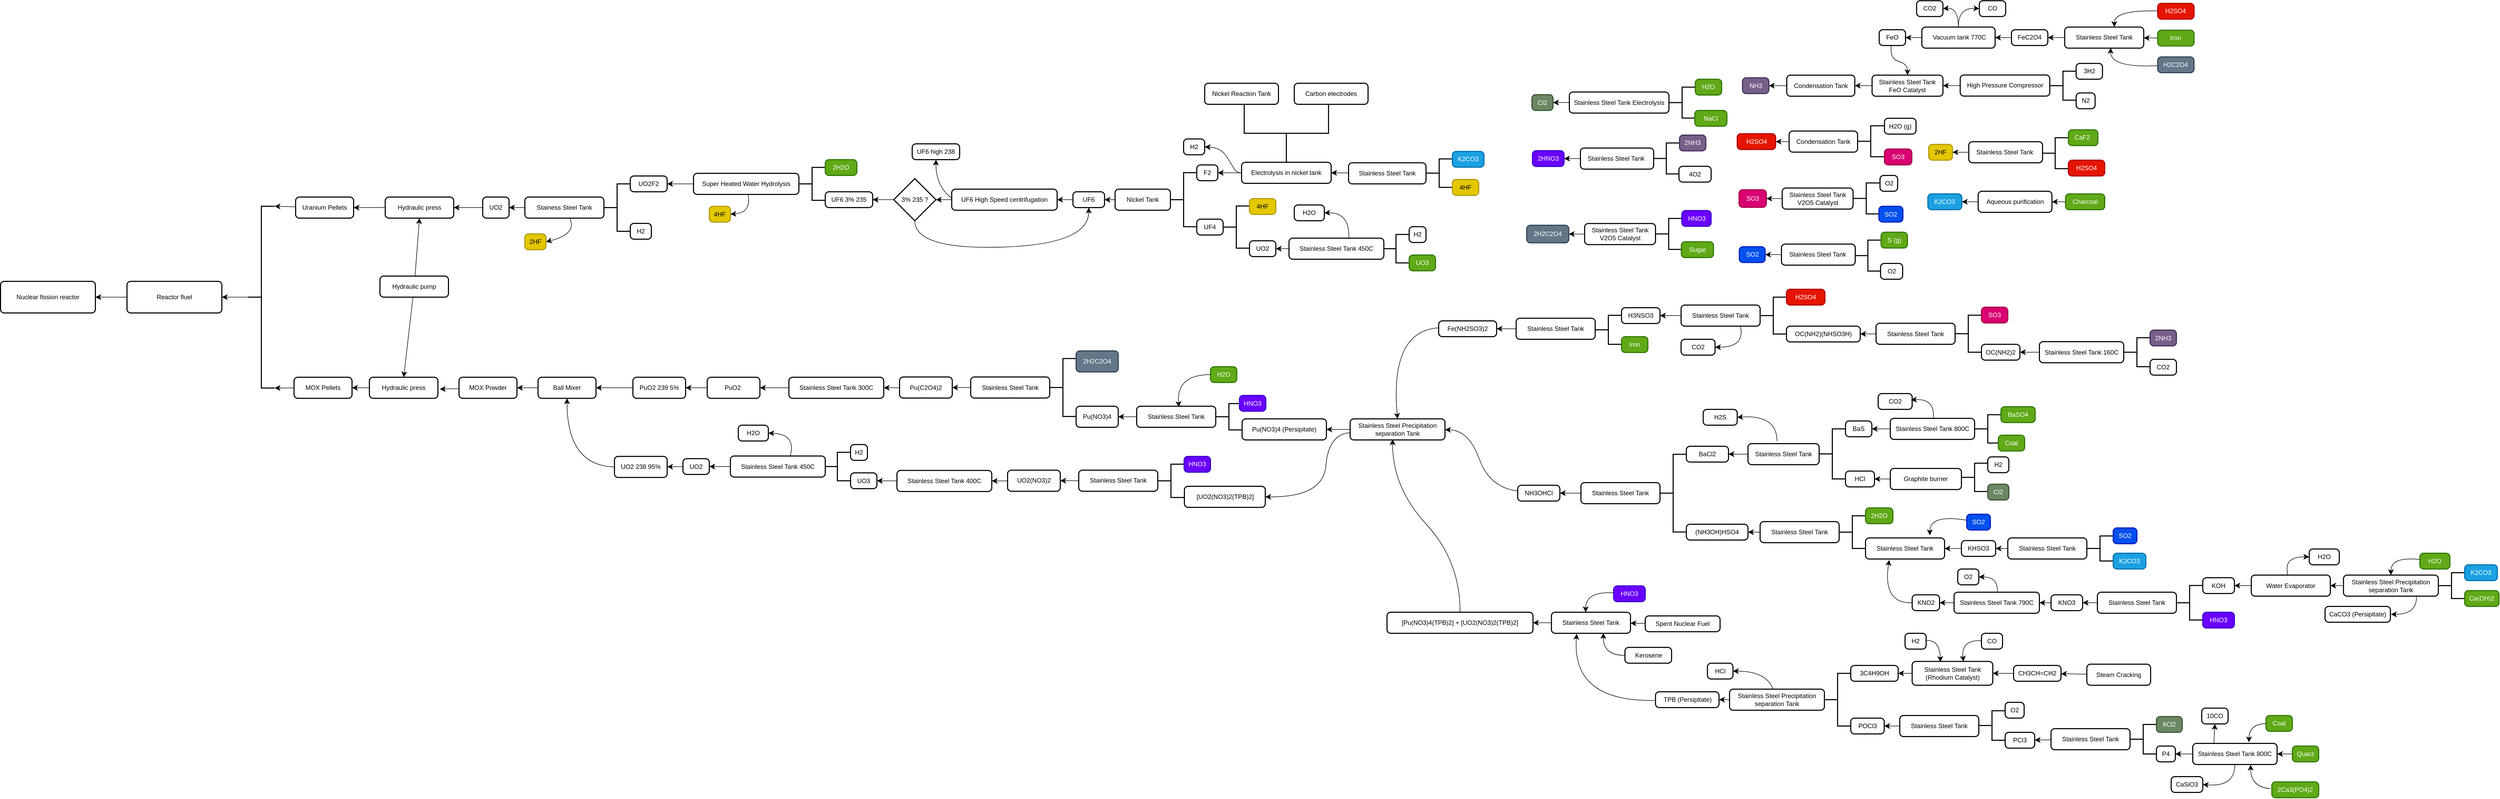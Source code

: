 <mxfile version="26.1.1">
  <diagram id="C5RBs43oDa-KdzZeNtuy" name="Items/Blocks Use">
    <mxGraphModel dx="1727" dy="1031" grid="1" gridSize="10" guides="1" tooltips="1" connect="1" arrows="1" fold="1" page="1" pageScale="1" pageWidth="40000" pageHeight="40000" math="0" shadow="0">
      <root>
        <mxCell id="WIyWlLk6GJQsqaUBKTNV-0" />
        <mxCell id="WIyWlLk6GJQsqaUBKTNV-1" parent="WIyWlLk6GJQsqaUBKTNV-0" />
        <mxCell id="4DqQwGkzJeAgSaI9an-8-4" value="Nuclear fission&lt;span style=&quot;background-color: transparent; color: light-dark(rgb(0, 0, 0), rgb(255, 255, 255));&quot;&gt;&amp;nbsp;reactor&lt;/span&gt;" style="rounded=1;whiteSpace=wrap;html=1;absoluteArcSize=1;arcSize=14;strokeWidth=2;" parent="WIyWlLk6GJQsqaUBKTNV-1" vertex="1">
          <mxGeometry x="4840" y="2490" width="180" height="60" as="geometry" />
        </mxCell>
        <mxCell id="4DqQwGkzJeAgSaI9an-8-11" style="edgeStyle=none;curved=1;rounded=0;orthogonalLoop=1;jettySize=auto;html=1;fontSize=12;startSize=8;endSize=8;" parent="WIyWlLk6GJQsqaUBKTNV-1" source="4DqQwGkzJeAgSaI9an-8-5" target="4DqQwGkzJeAgSaI9an-8-4" edge="1">
          <mxGeometry relative="1" as="geometry" />
        </mxCell>
        <mxCell id="4DqQwGkzJeAgSaI9an-8-5" value="Reactor fluel" style="rounded=1;whiteSpace=wrap;html=1;absoluteArcSize=1;arcSize=14;strokeWidth=2;" parent="WIyWlLk6GJQsqaUBKTNV-1" vertex="1">
          <mxGeometry x="5080" y="2490" width="180" height="60" as="geometry" />
        </mxCell>
        <mxCell id="4DqQwGkzJeAgSaI9an-8-10" style="edgeStyle=none;curved=1;rounded=0;orthogonalLoop=1;jettySize=auto;html=1;fontSize=12;startSize=8;endSize=8;" parent="WIyWlLk6GJQsqaUBKTNV-1" source="4DqQwGkzJeAgSaI9an-8-6" target="4DqQwGkzJeAgSaI9an-8-5" edge="1">
          <mxGeometry relative="1" as="geometry" />
        </mxCell>
        <mxCell id="4DqQwGkzJeAgSaI9an-8-6" value="" style="strokeWidth=2;html=1;shape=mxgraph.flowchart.annotation_2;align=left;labelPosition=right;pointerEvents=1;" parent="WIyWlLk6GJQsqaUBKTNV-1" vertex="1">
          <mxGeometry x="5310" y="2347.5" width="50" height="345" as="geometry" />
        </mxCell>
        <mxCell id="4DqQwGkzJeAgSaI9an-8-12" value="Uranium Pellets" style="rounded=1;whiteSpace=wrap;html=1;absoluteArcSize=1;arcSize=14;strokeWidth=2;" parent="WIyWlLk6GJQsqaUBKTNV-1" vertex="1">
          <mxGeometry x="5400" y="2330" width="110" height="40" as="geometry" />
        </mxCell>
        <mxCell id="4DqQwGkzJeAgSaI9an-8-53" style="edgeStyle=none;curved=1;rounded=0;orthogonalLoop=1;jettySize=auto;html=1;entryX=1;entryY=0.5;entryDx=0;entryDy=0;fontSize=12;startSize=8;endSize=8;" parent="WIyWlLk6GJQsqaUBKTNV-1" source="4DqQwGkzJeAgSaI9an-8-13" target="4DqQwGkzJeAgSaI9an-8-52" edge="1">
          <mxGeometry relative="1" as="geometry" />
        </mxCell>
        <mxCell id="4DqQwGkzJeAgSaI9an-8-13" value="UO2" style="rounded=1;whiteSpace=wrap;html=1;absoluteArcSize=1;arcSize=14;strokeWidth=2;" parent="WIyWlLk6GJQsqaUBKTNV-1" vertex="1">
          <mxGeometry x="5755" y="2330" width="50" height="40" as="geometry" />
        </mxCell>
        <mxCell id="4DqQwGkzJeAgSaI9an-8-15" style="edgeStyle=none;curved=1;rounded=0;orthogonalLoop=1;jettySize=auto;html=1;fontSize=12;startSize=8;endSize=8;" parent="WIyWlLk6GJQsqaUBKTNV-1" source="4DqQwGkzJeAgSaI9an-8-14" target="4DqQwGkzJeAgSaI9an-8-13" edge="1">
          <mxGeometry relative="1" as="geometry" />
        </mxCell>
        <mxCell id="4DqQwGkzJeAgSaI9an-8-18" style="edgeStyle=none;curved=1;rounded=0;orthogonalLoop=1;jettySize=auto;html=1;entryX=1;entryY=0.5;entryDx=0;entryDy=0;fontSize=12;startSize=8;endSize=8;" parent="WIyWlLk6GJQsqaUBKTNV-1" source="4DqQwGkzJeAgSaI9an-8-14" target="4DqQwGkzJeAgSaI9an-8-17" edge="1">
          <mxGeometry relative="1" as="geometry">
            <Array as="points">
              <mxPoint x="5935" y="2400" />
            </Array>
          </mxGeometry>
        </mxCell>
        <mxCell id="4DqQwGkzJeAgSaI9an-8-14" value="Stainess Steel Tank" style="rounded=1;whiteSpace=wrap;html=1;absoluteArcSize=1;arcSize=14;strokeWidth=2;" parent="WIyWlLk6GJQsqaUBKTNV-1" vertex="1">
          <mxGeometry x="5835" y="2330" width="150" height="40" as="geometry" />
        </mxCell>
        <mxCell id="4DqQwGkzJeAgSaI9an-8-17" value="2HF" style="rounded=1;whiteSpace=wrap;html=1;absoluteArcSize=1;arcSize=14;strokeWidth=2;fillColor=#e3c800;fontColor=#000000;strokeColor=#B09500;" parent="WIyWlLk6GJQsqaUBKTNV-1" vertex="1">
          <mxGeometry x="5835" y="2400" width="40" height="30" as="geometry" />
        </mxCell>
        <mxCell id="4DqQwGkzJeAgSaI9an-8-19" style="edgeStyle=none;curved=1;rounded=0;orthogonalLoop=1;jettySize=auto;html=1;entryX=1;entryY=0;entryDx=0;entryDy=0;entryPerimeter=0;fontSize=12;startSize=8;endSize=8;" parent="WIyWlLk6GJQsqaUBKTNV-1" source="4DqQwGkzJeAgSaI9an-8-12" target="4DqQwGkzJeAgSaI9an-8-6" edge="1">
          <mxGeometry relative="1" as="geometry" />
        </mxCell>
        <mxCell id="4DqQwGkzJeAgSaI9an-8-20" value="H2" style="rounded=1;whiteSpace=wrap;html=1;absoluteArcSize=1;arcSize=14;strokeWidth=2;" parent="WIyWlLk6GJQsqaUBKTNV-1" vertex="1">
          <mxGeometry x="6035" y="2380" width="40" height="30" as="geometry" />
        </mxCell>
        <mxCell id="4DqQwGkzJeAgSaI9an-8-21" value="" style="strokeWidth=2;html=1;shape=mxgraph.flowchart.annotation_2;align=left;labelPosition=right;pointerEvents=1;" parent="WIyWlLk6GJQsqaUBKTNV-1" vertex="1">
          <mxGeometry x="5985" y="2305" width="50" height="90" as="geometry" />
        </mxCell>
        <mxCell id="4DqQwGkzJeAgSaI9an-8-23" value="UO2F2" style="rounded=1;whiteSpace=wrap;html=1;absoluteArcSize=1;arcSize=14;strokeWidth=2;" parent="WIyWlLk6GJQsqaUBKTNV-1" vertex="1">
          <mxGeometry x="6035" y="2290" width="70" height="30" as="geometry" />
        </mxCell>
        <mxCell id="4DqQwGkzJeAgSaI9an-8-25" style="edgeStyle=none;curved=1;rounded=0;orthogonalLoop=1;jettySize=auto;html=1;fontSize=12;startSize=8;endSize=8;" parent="WIyWlLk6GJQsqaUBKTNV-1" source="4DqQwGkzJeAgSaI9an-8-24" target="4DqQwGkzJeAgSaI9an-8-23" edge="1">
          <mxGeometry relative="1" as="geometry" />
        </mxCell>
        <mxCell id="4DqQwGkzJeAgSaI9an-8-24" value="Super Heated Water Hydrolysis" style="rounded=1;whiteSpace=wrap;html=1;absoluteArcSize=1;arcSize=14;strokeWidth=2;" parent="WIyWlLk6GJQsqaUBKTNV-1" vertex="1">
          <mxGeometry x="6155" y="2285" width="200" height="40" as="geometry" />
        </mxCell>
        <mxCell id="4DqQwGkzJeAgSaI9an-8-26" value="" style="strokeWidth=2;html=1;shape=mxgraph.flowchart.annotation_2;align=left;labelPosition=right;pointerEvents=1;" parent="WIyWlLk6GJQsqaUBKTNV-1" vertex="1">
          <mxGeometry x="6355" y="2273.75" width="50" height="62.5" as="geometry" />
        </mxCell>
        <mxCell id="4DqQwGkzJeAgSaI9an-8-29" value="2H2O" style="rounded=1;whiteSpace=wrap;html=1;absoluteArcSize=1;arcSize=14;strokeWidth=2;fillColor=#60a917;fontColor=#ffffff;strokeColor=#2D7600;" parent="WIyWlLk6GJQsqaUBKTNV-1" vertex="1">
          <mxGeometry x="6405" y="2259" width="60" height="30" as="geometry" />
        </mxCell>
        <mxCell id="4DqQwGkzJeAgSaI9an-8-30" value="4HF" style="rounded=1;whiteSpace=wrap;html=1;absoluteArcSize=1;arcSize=14;strokeWidth=2;fillColor=#e3c800;fontColor=#000000;strokeColor=#B09500;" parent="WIyWlLk6GJQsqaUBKTNV-1" vertex="1">
          <mxGeometry x="6185" y="2347.5" width="40" height="30" as="geometry" />
        </mxCell>
        <mxCell id="4DqQwGkzJeAgSaI9an-8-31" style="edgeStyle=none;curved=1;rounded=0;orthogonalLoop=1;jettySize=auto;html=1;entryX=1;entryY=0.5;entryDx=0;entryDy=0;fontSize=12;startSize=8;endSize=8;" parent="WIyWlLk6GJQsqaUBKTNV-1" source="4DqQwGkzJeAgSaI9an-8-24" target="4DqQwGkzJeAgSaI9an-8-30" edge="1">
          <mxGeometry relative="1" as="geometry">
            <Array as="points">
              <mxPoint x="6265" y="2360" />
            </Array>
          </mxGeometry>
        </mxCell>
        <mxCell id="4DqQwGkzJeAgSaI9an-8-32" value="UF6 3% 235" style="rounded=1;whiteSpace=wrap;html=1;absoluteArcSize=1;arcSize=14;strokeWidth=2;" parent="WIyWlLk6GJQsqaUBKTNV-1" vertex="1">
          <mxGeometry x="6405" y="2320" width="90" height="30" as="geometry" />
        </mxCell>
        <mxCell id="4DqQwGkzJeAgSaI9an-8-67" style="edgeStyle=none;curved=1;rounded=0;orthogonalLoop=1;jettySize=auto;html=1;entryX=0.5;entryY=1;entryDx=0;entryDy=0;fontSize=12;startSize=8;endSize=8;exitX=0.001;exitY=0.43;exitDx=0;exitDy=0;exitPerimeter=0;" parent="WIyWlLk6GJQsqaUBKTNV-1" source="4DqQwGkzJeAgSaI9an-8-34" target="4DqQwGkzJeAgSaI9an-8-65" edge="1">
          <mxGeometry relative="1" as="geometry">
            <Array as="points">
              <mxPoint x="6615" y="2310" />
            </Array>
          </mxGeometry>
        </mxCell>
        <mxCell id="4DqQwGkzJeAgSaI9an-8-34" value="UF6 High Speed centrifugation" style="rounded=1;whiteSpace=wrap;html=1;absoluteArcSize=1;arcSize=14;strokeWidth=2;" parent="WIyWlLk6GJQsqaUBKTNV-1" vertex="1">
          <mxGeometry x="6645" y="2315" width="200" height="40" as="geometry" />
        </mxCell>
        <mxCell id="4DqQwGkzJeAgSaI9an-8-44" style="edgeStyle=none;curved=1;rounded=0;orthogonalLoop=1;jettySize=auto;html=1;entryX=1;entryY=0.5;entryDx=0;entryDy=0;fontSize=12;startSize=8;endSize=8;" parent="WIyWlLk6GJQsqaUBKTNV-1" source="4DqQwGkzJeAgSaI9an-8-36" target="4DqQwGkzJeAgSaI9an-8-34" edge="1">
          <mxGeometry relative="1" as="geometry" />
        </mxCell>
        <mxCell id="4DqQwGkzJeAgSaI9an-8-36" value="UF6" style="rounded=1;whiteSpace=wrap;html=1;absoluteArcSize=1;arcSize=14;strokeWidth=2;" parent="WIyWlLk6GJQsqaUBKTNV-1" vertex="1">
          <mxGeometry x="6875" y="2320" width="60" height="30" as="geometry" />
        </mxCell>
        <mxCell id="4DqQwGkzJeAgSaI9an-8-42" style="edgeStyle=none;curved=1;rounded=0;orthogonalLoop=1;jettySize=auto;html=1;entryX=1;entryY=0.5;entryDx=0;entryDy=0;fontSize=12;startSize=8;endSize=8;" parent="WIyWlLk6GJQsqaUBKTNV-1" source="4DqQwGkzJeAgSaI9an-8-40" target="4DqQwGkzJeAgSaI9an-8-32" edge="1">
          <mxGeometry relative="1" as="geometry" />
        </mxCell>
        <mxCell id="4DqQwGkzJeAgSaI9an-8-43" style="edgeStyle=none;curved=1;rounded=0;orthogonalLoop=1;jettySize=auto;html=1;entryX=0.5;entryY=1;entryDx=0;entryDy=0;fontSize=12;startSize=8;endSize=8;exitX=0.5;exitY=1;exitDx=0;exitDy=0;exitPerimeter=0;" parent="WIyWlLk6GJQsqaUBKTNV-1" source="4DqQwGkzJeAgSaI9an-8-40" target="4DqQwGkzJeAgSaI9an-8-36" edge="1">
          <mxGeometry relative="1" as="geometry">
            <Array as="points">
              <mxPoint x="6575" y="2430" />
              <mxPoint x="6905" y="2420" />
            </Array>
          </mxGeometry>
        </mxCell>
        <mxCell id="4DqQwGkzJeAgSaI9an-8-40" value="3% 235 ?" style="strokeWidth=2;html=1;shape=mxgraph.flowchart.decision;whiteSpace=wrap;" parent="WIyWlLk6GJQsqaUBKTNV-1" vertex="1">
          <mxGeometry x="6535" y="2295" width="80" height="80" as="geometry" />
        </mxCell>
        <mxCell id="4DqQwGkzJeAgSaI9an-8-41" style="edgeStyle=none;curved=1;rounded=0;orthogonalLoop=1;jettySize=auto;html=1;entryX=1;entryY=0.5;entryDx=0;entryDy=0;entryPerimeter=0;fontSize=12;startSize=8;endSize=8;" parent="WIyWlLk6GJQsqaUBKTNV-1" source="4DqQwGkzJeAgSaI9an-8-34" target="4DqQwGkzJeAgSaI9an-8-40" edge="1">
          <mxGeometry relative="1" as="geometry" />
        </mxCell>
        <mxCell id="4DqQwGkzJeAgSaI9an-8-45" value="UF4" style="rounded=1;whiteSpace=wrap;html=1;absoluteArcSize=1;arcSize=14;strokeWidth=2;" parent="WIyWlLk6GJQsqaUBKTNV-1" vertex="1">
          <mxGeometry x="7110" y="2372" width="50" height="30" as="geometry" />
        </mxCell>
        <mxCell id="4DqQwGkzJeAgSaI9an-8-47" value="F2" style="rounded=1;whiteSpace=wrap;html=1;absoluteArcSize=1;arcSize=14;strokeWidth=2;" parent="WIyWlLk6GJQsqaUBKTNV-1" vertex="1">
          <mxGeometry x="7110" y="2269" width="40" height="30" as="geometry" />
        </mxCell>
        <mxCell id="4DqQwGkzJeAgSaI9an-8-49" style="edgeStyle=none;curved=1;rounded=0;orthogonalLoop=1;jettySize=auto;html=1;entryX=1;entryY=0.5;entryDx=0;entryDy=0;fontSize=12;startSize=8;endSize=8;" parent="WIyWlLk6GJQsqaUBKTNV-1" source="4DqQwGkzJeAgSaI9an-8-48" target="4DqQwGkzJeAgSaI9an-8-36" edge="1">
          <mxGeometry relative="1" as="geometry" />
        </mxCell>
        <mxCell id="4DqQwGkzJeAgSaI9an-8-48" value="Nickel Tank" style="rounded=1;whiteSpace=wrap;html=1;absoluteArcSize=1;arcSize=14;strokeWidth=2;" parent="WIyWlLk6GJQsqaUBKTNV-1" vertex="1">
          <mxGeometry x="6955" y="2315" width="105" height="40" as="geometry" />
        </mxCell>
        <mxCell id="4DqQwGkzJeAgSaI9an-8-50" value="" style="strokeWidth=2;html=1;shape=mxgraph.flowchart.annotation_2;align=left;labelPosition=right;pointerEvents=1;" parent="WIyWlLk6GJQsqaUBKTNV-1" vertex="1">
          <mxGeometry x="7060" y="2283.75" width="50" height="102.5" as="geometry" />
        </mxCell>
        <mxCell id="4DqQwGkzJeAgSaI9an-8-54" style="edgeStyle=none;curved=1;rounded=0;orthogonalLoop=1;jettySize=auto;html=1;entryX=1;entryY=0.5;entryDx=0;entryDy=0;fontSize=12;startSize=8;endSize=8;" parent="WIyWlLk6GJQsqaUBKTNV-1" source="4DqQwGkzJeAgSaI9an-8-52" target="4DqQwGkzJeAgSaI9an-8-12" edge="1">
          <mxGeometry relative="1" as="geometry" />
        </mxCell>
        <mxCell id="4DqQwGkzJeAgSaI9an-8-52" value="Hydraulic press" style="rounded=1;whiteSpace=wrap;html=1;absoluteArcSize=1;arcSize=14;strokeWidth=2;" parent="WIyWlLk6GJQsqaUBKTNV-1" vertex="1">
          <mxGeometry x="5570" y="2330" width="130" height="40" as="geometry" />
        </mxCell>
        <mxCell id="4DqQwGkzJeAgSaI9an-8-56" style="edgeStyle=none;curved=1;rounded=0;orthogonalLoop=1;jettySize=auto;html=1;entryX=0.5;entryY=1;entryDx=0;entryDy=0;fontSize=12;startSize=8;endSize=8;" parent="WIyWlLk6GJQsqaUBKTNV-1" source="4DqQwGkzJeAgSaI9an-8-55" target="4DqQwGkzJeAgSaI9an-8-52" edge="1">
          <mxGeometry relative="1" as="geometry" />
        </mxCell>
        <mxCell id="4DqQwGkzJeAgSaI9an-8-91" style="edgeStyle=none;curved=1;rounded=0;orthogonalLoop=1;jettySize=auto;html=1;entryX=0.5;entryY=0;entryDx=0;entryDy=0;fontSize=12;startSize=8;endSize=8;" parent="WIyWlLk6GJQsqaUBKTNV-1" source="4DqQwGkzJeAgSaI9an-8-55" target="4DqQwGkzJeAgSaI9an-8-84" edge="1">
          <mxGeometry relative="1" as="geometry" />
        </mxCell>
        <mxCell id="4DqQwGkzJeAgSaI9an-8-55" value="Hydraulic pump" style="rounded=1;whiteSpace=wrap;html=1;absoluteArcSize=1;arcSize=14;strokeWidth=2;" parent="WIyWlLk6GJQsqaUBKTNV-1" vertex="1">
          <mxGeometry x="5560" y="2480" width="130" height="40" as="geometry" />
        </mxCell>
        <mxCell id="4DqQwGkzJeAgSaI9an-8-58" style="edgeStyle=none;curved=1;rounded=0;orthogonalLoop=1;jettySize=auto;html=1;entryX=1;entryY=0.5;entryDx=0;entryDy=0;fontSize=12;startSize=8;endSize=8;" parent="WIyWlLk6GJQsqaUBKTNV-1" source="4DqQwGkzJeAgSaI9an-8-57" target="4DqQwGkzJeAgSaI9an-8-47" edge="1">
          <mxGeometry relative="1" as="geometry" />
        </mxCell>
        <mxCell id="4DqQwGkzJeAgSaI9an-8-60" style="edgeStyle=none;curved=1;rounded=0;orthogonalLoop=1;jettySize=auto;html=1;entryX=1;entryY=0.5;entryDx=0;entryDy=0;fontSize=12;startSize=8;endSize=8;exitX=0;exitY=0.5;exitDx=0;exitDy=0;" parent="WIyWlLk6GJQsqaUBKTNV-1" source="4DqQwGkzJeAgSaI9an-8-57" target="4DqQwGkzJeAgSaI9an-8-59" edge="1">
          <mxGeometry relative="1" as="geometry">
            <Array as="points">
              <mxPoint x="7185" y="2284" />
              <mxPoint x="7175" y="2266" />
              <mxPoint x="7155" y="2236" />
            </Array>
          </mxGeometry>
        </mxCell>
        <mxCell id="4DqQwGkzJeAgSaI9an-8-57" value="Electrolysis in nickel tank" style="rounded=1;whiteSpace=wrap;html=1;absoluteArcSize=1;arcSize=14;strokeWidth=2;" parent="WIyWlLk6GJQsqaUBKTNV-1" vertex="1">
          <mxGeometry x="7195" y="2264" width="170" height="40" as="geometry" />
        </mxCell>
        <mxCell id="4DqQwGkzJeAgSaI9an-8-59" value="H2" style="rounded=1;whiteSpace=wrap;html=1;absoluteArcSize=1;arcSize=14;strokeWidth=2;" parent="WIyWlLk6GJQsqaUBKTNV-1" vertex="1">
          <mxGeometry x="7085" y="2219.75" width="40" height="30" as="geometry" />
        </mxCell>
        <mxCell id="4DqQwGkzJeAgSaI9an-8-61" value="Nickel Reaction Tank" style="rounded=1;whiteSpace=wrap;html=1;absoluteArcSize=1;arcSize=14;strokeWidth=2;" parent="WIyWlLk6GJQsqaUBKTNV-1" vertex="1">
          <mxGeometry x="7125" y="2114" width="140" height="40" as="geometry" />
        </mxCell>
        <mxCell id="4DqQwGkzJeAgSaI9an-8-62" value="" style="strokeWidth=2;html=1;shape=mxgraph.flowchart.annotation_2;align=left;labelPosition=right;pointerEvents=1;direction=north;" parent="WIyWlLk6GJQsqaUBKTNV-1" vertex="1">
          <mxGeometry x="7200" y="2154" width="160" height="110" as="geometry" />
        </mxCell>
        <mxCell id="4DqQwGkzJeAgSaI9an-8-63" value="Carbon electrodes" style="rounded=1;whiteSpace=wrap;html=1;absoluteArcSize=1;arcSize=14;strokeWidth=2;" parent="WIyWlLk6GJQsqaUBKTNV-1" vertex="1">
          <mxGeometry x="7295" y="2114" width="140" height="40" as="geometry" />
        </mxCell>
        <mxCell id="4DqQwGkzJeAgSaI9an-8-65" value="UF6 high 238" style="rounded=1;whiteSpace=wrap;html=1;absoluteArcSize=1;arcSize=14;strokeWidth=2;" parent="WIyWlLk6GJQsqaUBKTNV-1" vertex="1">
          <mxGeometry x="6570" y="2229" width="90" height="30" as="geometry" />
        </mxCell>
        <mxCell id="4DqQwGkzJeAgSaI9an-8-68" value="" style="strokeWidth=2;html=1;shape=mxgraph.flowchart.annotation_2;align=left;labelPosition=right;pointerEvents=1;" parent="WIyWlLk6GJQsqaUBKTNV-1" vertex="1">
          <mxGeometry x="7545" y="2257.63" width="50" height="54" as="geometry" />
        </mxCell>
        <mxCell id="4DqQwGkzJeAgSaI9an-8-70" value="K2CO3" style="rounded=1;whiteSpace=wrap;html=1;absoluteArcSize=1;arcSize=14;strokeWidth=2;fillColor=#1ba1e2;fontColor=#ffffff;strokeColor=#006EAF;" parent="WIyWlLk6GJQsqaUBKTNV-1" vertex="1">
          <mxGeometry x="7595" y="2243.38" width="60" height="30" as="geometry" />
        </mxCell>
        <mxCell id="4DqQwGkzJeAgSaI9an-8-71" value="4HF" style="rounded=1;whiteSpace=wrap;html=1;absoluteArcSize=1;arcSize=14;strokeWidth=2;fillColor=#e3c800;fontColor=#000000;strokeColor=#B09500;" parent="WIyWlLk6GJQsqaUBKTNV-1" vertex="1">
          <mxGeometry x="7595" y="2296.63" width="50" height="30" as="geometry" />
        </mxCell>
        <mxCell id="4DqQwGkzJeAgSaI9an-8-72" value="" style="strokeWidth=2;html=1;shape=mxgraph.flowchart.annotation_2;align=left;labelPosition=right;pointerEvents=1;" parent="WIyWlLk6GJQsqaUBKTNV-1" vertex="1">
          <mxGeometry x="7160" y="2347" width="50" height="80" as="geometry" />
        </mxCell>
        <mxCell id="4DqQwGkzJeAgSaI9an-8-73" value="4HF" style="rounded=1;whiteSpace=wrap;html=1;absoluteArcSize=1;arcSize=14;strokeWidth=2;fillColor=#e3c800;fontColor=#000000;strokeColor=#B09500;" parent="WIyWlLk6GJQsqaUBKTNV-1" vertex="1">
          <mxGeometry x="7210" y="2333" width="50" height="30" as="geometry" />
        </mxCell>
        <mxCell id="4DqQwGkzJeAgSaI9an-8-74" value="UO2" style="rounded=1;whiteSpace=wrap;html=1;absoluteArcSize=1;arcSize=14;strokeWidth=2;" parent="WIyWlLk6GJQsqaUBKTNV-1" vertex="1">
          <mxGeometry x="7210" y="2413" width="50" height="30" as="geometry" />
        </mxCell>
        <mxCell id="4DqQwGkzJeAgSaI9an-8-75" value="" style="strokeWidth=2;html=1;shape=mxgraph.flowchart.annotation_2;align=left;labelPosition=right;pointerEvents=1;" parent="WIyWlLk6GJQsqaUBKTNV-1" vertex="1">
          <mxGeometry x="7463" y="2401" width="50" height="54" as="geometry" />
        </mxCell>
        <mxCell id="4DqQwGkzJeAgSaI9an-8-79" style="edgeStyle=none;curved=1;rounded=0;orthogonalLoop=1;jettySize=auto;html=1;entryX=1;entryY=0.5;entryDx=0;entryDy=0;fontSize=12;startSize=8;endSize=8;" parent="WIyWlLk6GJQsqaUBKTNV-1" source="4DqQwGkzJeAgSaI9an-8-76" target="4DqQwGkzJeAgSaI9an-8-74" edge="1">
          <mxGeometry relative="1" as="geometry" />
        </mxCell>
        <mxCell id="4DqQwGkzJeAgSaI9an-8-76" value="Stainless Steel Tank 450C" style="rounded=1;whiteSpace=wrap;html=1;absoluteArcSize=1;arcSize=14;strokeWidth=2;" parent="WIyWlLk6GJQsqaUBKTNV-1" vertex="1">
          <mxGeometry x="7285" y="2408" width="180" height="40" as="geometry" />
        </mxCell>
        <mxCell id="4DqQwGkzJeAgSaI9an-8-78" style="edgeStyle=none;curved=1;rounded=0;orthogonalLoop=1;jettySize=auto;html=1;entryX=1;entryY=0.5;entryDx=0;entryDy=0;fontSize=12;startSize=8;endSize=8;" parent="WIyWlLk6GJQsqaUBKTNV-1" source="4DqQwGkzJeAgSaI9an-8-77" target="4DqQwGkzJeAgSaI9an-8-57" edge="1">
          <mxGeometry relative="1" as="geometry" />
        </mxCell>
        <mxCell id="4DqQwGkzJeAgSaI9an-8-77" value="Stainless Steel Tank" style="rounded=1;whiteSpace=wrap;html=1;absoluteArcSize=1;arcSize=14;strokeWidth=2;" parent="WIyWlLk6GJQsqaUBKTNV-1" vertex="1">
          <mxGeometry x="7398" y="2265" width="147" height="40" as="geometry" />
        </mxCell>
        <mxCell id="4DqQwGkzJeAgSaI9an-8-80" value="UO3" style="rounded=1;whiteSpace=wrap;html=1;absoluteArcSize=1;arcSize=14;strokeWidth=2;fillColor=#60a917;fontColor=#ffffff;strokeColor=#2D7600;" parent="WIyWlLk6GJQsqaUBKTNV-1" vertex="1">
          <mxGeometry x="7513" y="2440" width="50" height="30" as="geometry" />
        </mxCell>
        <mxCell id="4DqQwGkzJeAgSaI9an-8-81" value="H2" style="rounded=1;whiteSpace=wrap;html=1;absoluteArcSize=1;arcSize=14;strokeWidth=2;" parent="WIyWlLk6GJQsqaUBKTNV-1" vertex="1">
          <mxGeometry x="7513" y="2386.25" width="32" height="30" as="geometry" />
        </mxCell>
        <mxCell id="4DqQwGkzJeAgSaI9an-8-82" value="MOX Pellets" style="rounded=1;whiteSpace=wrap;html=1;absoluteArcSize=1;arcSize=14;strokeWidth=2;" parent="WIyWlLk6GJQsqaUBKTNV-1" vertex="1">
          <mxGeometry x="5397" y="2672" width="110" height="40" as="geometry" />
        </mxCell>
        <mxCell id="4DqQwGkzJeAgSaI9an-8-83" style="edgeStyle=none;curved=1;rounded=0;orthogonalLoop=1;jettySize=auto;html=1;entryX=1;entryY=1;entryDx=0;entryDy=0;entryPerimeter=0;fontSize=12;startSize=8;endSize=8;" parent="WIyWlLk6GJQsqaUBKTNV-1" source="4DqQwGkzJeAgSaI9an-8-82" target="4DqQwGkzJeAgSaI9an-8-6" edge="1">
          <mxGeometry relative="1" as="geometry" />
        </mxCell>
        <mxCell id="4DqQwGkzJeAgSaI9an-8-85" style="edgeStyle=none;curved=1;rounded=0;orthogonalLoop=1;jettySize=auto;html=1;entryX=1;entryY=0.5;entryDx=0;entryDy=0;fontSize=12;startSize=8;endSize=8;" parent="WIyWlLk6GJQsqaUBKTNV-1" source="4DqQwGkzJeAgSaI9an-8-84" target="4DqQwGkzJeAgSaI9an-8-82" edge="1">
          <mxGeometry relative="1" as="geometry" />
        </mxCell>
        <mxCell id="4DqQwGkzJeAgSaI9an-8-84" value="Hydraulic press" style="rounded=1;whiteSpace=wrap;html=1;absoluteArcSize=1;arcSize=14;strokeWidth=2;" parent="WIyWlLk6GJQsqaUBKTNV-1" vertex="1">
          <mxGeometry x="5540" y="2672" width="130" height="40" as="geometry" />
        </mxCell>
        <mxCell id="4DqQwGkzJeAgSaI9an-8-87" value="MOX Powder" style="rounded=1;whiteSpace=wrap;html=1;absoluteArcSize=1;arcSize=14;strokeWidth=2;" parent="WIyWlLk6GJQsqaUBKTNV-1" vertex="1">
          <mxGeometry x="5710" y="2672" width="110" height="40" as="geometry" />
        </mxCell>
        <mxCell id="4DqQwGkzJeAgSaI9an-8-88" style="edgeStyle=none;curved=1;rounded=0;orthogonalLoop=1;jettySize=auto;html=1;entryX=1.027;entryY=0.563;entryDx=0;entryDy=0;entryPerimeter=0;fontSize=12;startSize=8;endSize=8;" parent="WIyWlLk6GJQsqaUBKTNV-1" source="4DqQwGkzJeAgSaI9an-8-87" target="4DqQwGkzJeAgSaI9an-8-84" edge="1">
          <mxGeometry relative="1" as="geometry" />
        </mxCell>
        <mxCell id="4DqQwGkzJeAgSaI9an-8-90" style="edgeStyle=none;curved=1;rounded=0;orthogonalLoop=1;jettySize=auto;html=1;entryX=1;entryY=0.5;entryDx=0;entryDy=0;fontSize=12;startSize=8;endSize=8;" parent="WIyWlLk6GJQsqaUBKTNV-1" source="4DqQwGkzJeAgSaI9an-8-89" target="4DqQwGkzJeAgSaI9an-8-87" edge="1">
          <mxGeometry relative="1" as="geometry" />
        </mxCell>
        <mxCell id="4DqQwGkzJeAgSaI9an-8-89" value="Ball Mixer" style="rounded=1;whiteSpace=wrap;html=1;absoluteArcSize=1;arcSize=14;strokeWidth=2;" parent="WIyWlLk6GJQsqaUBKTNV-1" vertex="1">
          <mxGeometry x="5860" y="2672" width="110" height="40" as="geometry" />
        </mxCell>
        <mxCell id="4DqQwGkzJeAgSaI9an-8-95" style="edgeStyle=none;curved=1;rounded=0;orthogonalLoop=1;jettySize=auto;html=1;entryX=0.5;entryY=1;entryDx=0;entryDy=0;fontSize=12;startSize=8;endSize=8;exitX=0;exitY=0.5;exitDx=0;exitDy=0;" parent="WIyWlLk6GJQsqaUBKTNV-1" source="4DqQwGkzJeAgSaI9an-8-92" target="4DqQwGkzJeAgSaI9an-8-89" edge="1">
          <mxGeometry relative="1" as="geometry">
            <Array as="points">
              <mxPoint x="5915" y="2840" />
            </Array>
          </mxGeometry>
        </mxCell>
        <mxCell id="4DqQwGkzJeAgSaI9an-8-92" value="UO2 238 95%" style="rounded=1;whiteSpace=wrap;html=1;absoluteArcSize=1;arcSize=14;strokeWidth=2;" parent="WIyWlLk6GJQsqaUBKTNV-1" vertex="1">
          <mxGeometry x="6005" y="2822.25" width="100" height="40" as="geometry" />
        </mxCell>
        <mxCell id="4DqQwGkzJeAgSaI9an-8-96" style="edgeStyle=none;curved=1;rounded=0;orthogonalLoop=1;jettySize=auto;html=1;entryX=1;entryY=0.5;entryDx=0;entryDy=0;fontSize=12;startSize=8;endSize=8;" parent="WIyWlLk6GJQsqaUBKTNV-1" source="4DqQwGkzJeAgSaI9an-8-93" target="4DqQwGkzJeAgSaI9an-8-89" edge="1">
          <mxGeometry relative="1" as="geometry" />
        </mxCell>
        <mxCell id="4DqQwGkzJeAgSaI9an-8-93" value="PuO2 239 5%" style="rounded=1;whiteSpace=wrap;html=1;absoluteArcSize=1;arcSize=14;strokeWidth=2;" parent="WIyWlLk6GJQsqaUBKTNV-1" vertex="1">
          <mxGeometry x="6040" y="2672" width="100" height="40" as="geometry" />
        </mxCell>
        <mxCell id="ap272Ouc-3efmhPf3Gaz-82" value="" style="edgeStyle=none;curved=1;rounded=0;orthogonalLoop=1;jettySize=auto;html=1;fontSize=12;startSize=8;endSize=8;" parent="WIyWlLk6GJQsqaUBKTNV-1" source="4DqQwGkzJeAgSaI9an-8-94" target="4DqQwGkzJeAgSaI9an-8-93" edge="1">
          <mxGeometry relative="1" as="geometry" />
        </mxCell>
        <mxCell id="4DqQwGkzJeAgSaI9an-8-94" value="PuO2&amp;nbsp;" style="rounded=1;whiteSpace=wrap;html=1;absoluteArcSize=1;arcSize=14;strokeWidth=2;" parent="WIyWlLk6GJQsqaUBKTNV-1" vertex="1">
          <mxGeometry x="6181" y="2672" width="100" height="40" as="geometry" />
        </mxCell>
        <mxCell id="4DqQwGkzJeAgSaI9an-8-99" style="edgeStyle=none;curved=1;rounded=0;orthogonalLoop=1;jettySize=auto;html=1;entryX=1;entryY=0.5;entryDx=0;entryDy=0;fontSize=12;startSize=8;endSize=8;" parent="WIyWlLk6GJQsqaUBKTNV-1" source="4DqQwGkzJeAgSaI9an-8-98" target="4DqQwGkzJeAgSaI9an-8-94" edge="1">
          <mxGeometry relative="1" as="geometry" />
        </mxCell>
        <mxCell id="4DqQwGkzJeAgSaI9an-8-98" value="Stainless Steel Tank 300C" style="rounded=1;whiteSpace=wrap;html=1;absoluteArcSize=1;arcSize=14;strokeWidth=2;" parent="WIyWlLk6GJQsqaUBKTNV-1" vertex="1">
          <mxGeometry x="6336" y="2672" width="180" height="40" as="geometry" />
        </mxCell>
        <mxCell id="4DqQwGkzJeAgSaI9an-8-101" value="" style="strokeWidth=2;html=1;shape=mxgraph.flowchart.annotation_2;align=left;labelPosition=right;pointerEvents=1;" parent="WIyWlLk6GJQsqaUBKTNV-1" vertex="1">
          <mxGeometry x="6831" y="2636.5" width="50" height="110" as="geometry" />
        </mxCell>
        <mxCell id="4DqQwGkzJeAgSaI9an-8-109" style="edgeStyle=none;curved=1;rounded=0;orthogonalLoop=1;jettySize=auto;html=1;entryX=1;entryY=0.5;entryDx=0;entryDy=0;fontSize=12;startSize=8;endSize=8;" parent="WIyWlLk6GJQsqaUBKTNV-1" source="4DqQwGkzJeAgSaI9an-8-103" target="4DqQwGkzJeAgSaI9an-8-107" edge="1">
          <mxGeometry relative="1" as="geometry" />
        </mxCell>
        <mxCell id="4DqQwGkzJeAgSaI9an-8-103" value="Stainless Steel Tank" style="rounded=1;whiteSpace=wrap;html=1;absoluteArcSize=1;arcSize=14;strokeWidth=2;" parent="WIyWlLk6GJQsqaUBKTNV-1" vertex="1">
          <mxGeometry x="6681" y="2671.5" width="150" height="40" as="geometry" />
        </mxCell>
        <mxCell id="4DqQwGkzJeAgSaI9an-8-105" value="Pu(NO3)4" style="rounded=1;whiteSpace=wrap;html=1;absoluteArcSize=1;arcSize=14;strokeWidth=2;" parent="WIyWlLk6GJQsqaUBKTNV-1" vertex="1">
          <mxGeometry x="6881" y="2727" width="80" height="40" as="geometry" />
        </mxCell>
        <mxCell id="4DqQwGkzJeAgSaI9an-8-106" value="2H2C2O4" style="rounded=1;whiteSpace=wrap;html=1;absoluteArcSize=1;arcSize=14;strokeWidth=2;fillColor=#647687;fontColor=#ffffff;strokeColor=#314354;" parent="WIyWlLk6GJQsqaUBKTNV-1" vertex="1">
          <mxGeometry x="6881" y="2622" width="80" height="40" as="geometry" />
        </mxCell>
        <mxCell id="4DqQwGkzJeAgSaI9an-8-108" style="edgeStyle=none;curved=1;rounded=0;orthogonalLoop=1;jettySize=auto;html=1;entryX=1;entryY=0.5;entryDx=0;entryDy=0;fontSize=12;startSize=8;endSize=8;" parent="WIyWlLk6GJQsqaUBKTNV-1" source="4DqQwGkzJeAgSaI9an-8-107" target="4DqQwGkzJeAgSaI9an-8-98" edge="1">
          <mxGeometry relative="1" as="geometry" />
        </mxCell>
        <mxCell id="4DqQwGkzJeAgSaI9an-8-107" value="Pu(C2O4)2" style="rounded=1;whiteSpace=wrap;html=1;absoluteArcSize=1;arcSize=14;strokeWidth=2;" parent="WIyWlLk6GJQsqaUBKTNV-1" vertex="1">
          <mxGeometry x="6546" y="2671.5" width="100" height="40" as="geometry" />
        </mxCell>
        <mxCell id="4DqQwGkzJeAgSaI9an-8-113" style="edgeStyle=none;curved=1;rounded=0;orthogonalLoop=1;jettySize=auto;html=1;entryX=1;entryY=0.5;entryDx=0;entryDy=0;fontSize=12;startSize=8;endSize=8;" parent="WIyWlLk6GJQsqaUBKTNV-1" source="4DqQwGkzJeAgSaI9an-8-112" target="4DqQwGkzJeAgSaI9an-8-105" edge="1">
          <mxGeometry relative="1" as="geometry" />
        </mxCell>
        <mxCell id="4DqQwGkzJeAgSaI9an-8-112" value="Stainless Steel Tank" style="rounded=1;whiteSpace=wrap;html=1;absoluteArcSize=1;arcSize=14;strokeWidth=2;" parent="WIyWlLk6GJQsqaUBKTNV-1" vertex="1">
          <mxGeometry x="6996" y="2727" width="150" height="40" as="geometry" />
        </mxCell>
        <mxCell id="4DqQwGkzJeAgSaI9an-8-114" value="" style="strokeWidth=2;html=1;shape=mxgraph.flowchart.annotation_2;align=left;labelPosition=right;pointerEvents=1;" parent="WIyWlLk6GJQsqaUBKTNV-1" vertex="1">
          <mxGeometry x="7146" y="2722" width="50" height="50" as="geometry" />
        </mxCell>
        <mxCell id="4DqQwGkzJeAgSaI9an-8-115" value="Pu(NO3)4 (Persipitate)" style="rounded=1;whiteSpace=wrap;html=1;absoluteArcSize=1;arcSize=14;strokeWidth=2;" parent="WIyWlLk6GJQsqaUBKTNV-1" vertex="1">
          <mxGeometry x="7196" y="2751" width="160" height="40" as="geometry" />
        </mxCell>
        <mxCell id="4DqQwGkzJeAgSaI9an-8-116" value="HNO3" style="rounded=1;whiteSpace=wrap;html=1;absoluteArcSize=1;arcSize=14;strokeWidth=2;fillColor=#6a00ff;fontColor=#ffffff;strokeColor=#3700CC;" parent="WIyWlLk6GJQsqaUBKTNV-1" vertex="1">
          <mxGeometry x="7191" y="2706.5" width="50" height="30" as="geometry" />
        </mxCell>
        <mxCell id="4DqQwGkzJeAgSaI9an-8-118" style="edgeStyle=none;curved=1;rounded=0;orthogonalLoop=1;jettySize=auto;html=1;entryX=1;entryY=0.5;entryDx=0;entryDy=0;fontSize=12;startSize=8;endSize=8;" parent="WIyWlLk6GJQsqaUBKTNV-1" source="4DqQwGkzJeAgSaI9an-8-117" target="4DqQwGkzJeAgSaI9an-8-115" edge="1">
          <mxGeometry relative="1" as="geometry" />
        </mxCell>
        <mxCell id="4DqQwGkzJeAgSaI9an-8-122" style="edgeStyle=none;curved=1;rounded=0;orthogonalLoop=1;jettySize=auto;html=1;entryX=1;entryY=0.5;entryDx=0;entryDy=0;fontSize=12;startSize=8;endSize=8;" parent="WIyWlLk6GJQsqaUBKTNV-1" source="4DqQwGkzJeAgSaI9an-8-117" target="4DqQwGkzJeAgSaI9an-8-121" edge="1">
          <mxGeometry relative="1" as="geometry">
            <Array as="points">
              <mxPoint x="7360" y="2780" />
              <mxPoint x="7350" y="2900" />
            </Array>
          </mxGeometry>
        </mxCell>
        <mxCell id="4DqQwGkzJeAgSaI9an-8-117" value="Stainless Steel Precipitation&lt;div&gt;separation Tank&lt;/div&gt;" style="rounded=1;whiteSpace=wrap;html=1;absoluteArcSize=1;arcSize=14;strokeWidth=2;" parent="WIyWlLk6GJQsqaUBKTNV-1" vertex="1">
          <mxGeometry x="7401" y="2751" width="180" height="40" as="geometry" />
        </mxCell>
        <mxCell id="4DqQwGkzJeAgSaI9an-8-119" value="[Pu(NO3)4(TPB)2] + [UO2(NO3)2(TPB)2]" style="rounded=1;whiteSpace=wrap;html=1;absoluteArcSize=1;arcSize=14;strokeWidth=2;" parent="WIyWlLk6GJQsqaUBKTNV-1" vertex="1">
          <mxGeometry x="7471" y="3118" width="277" height="40" as="geometry" />
        </mxCell>
        <mxCell id="4DqQwGkzJeAgSaI9an-8-121" value="[UO2(NO3)2(TPB)2]" style="rounded=1;whiteSpace=wrap;html=1;absoluteArcSize=1;arcSize=14;strokeWidth=2;" parent="WIyWlLk6GJQsqaUBKTNV-1" vertex="1">
          <mxGeometry x="7086.5" y="2879" width="153.5" height="40" as="geometry" />
        </mxCell>
        <mxCell id="4DqQwGkzJeAgSaI9an-8-124" style="edgeStyle=none;curved=1;rounded=0;orthogonalLoop=1;jettySize=auto;html=1;entryX=0.5;entryY=0;entryDx=0;entryDy=0;fontSize=12;startSize=8;endSize=8;exitX=0.024;exitY=0.433;exitDx=0;exitDy=0;exitPerimeter=0;" parent="WIyWlLk6GJQsqaUBKTNV-1" source="4DqQwGkzJeAgSaI9an-8-123" target="4DqQwGkzJeAgSaI9an-8-117" edge="1">
          <mxGeometry relative="1" as="geometry">
            <mxPoint x="7566" y="2609" as="sourcePoint" />
            <Array as="points">
              <mxPoint x="7476" y="2582" />
            </Array>
          </mxGeometry>
        </mxCell>
        <mxCell id="4DqQwGkzJeAgSaI9an-8-123" value="Fe(NH2SO3)2" style="rounded=1;whiteSpace=wrap;html=1;absoluteArcSize=1;arcSize=14;strokeWidth=2;" parent="WIyWlLk6GJQsqaUBKTNV-1" vertex="1">
          <mxGeometry x="7569" y="2565" width="110" height="30" as="geometry" />
        </mxCell>
        <mxCell id="4DqQwGkzJeAgSaI9an-8-129" style="edgeStyle=none;curved=1;rounded=0;orthogonalLoop=1;jettySize=auto;html=1;entryX=1;entryY=0.5;entryDx=0;entryDy=0;fontSize=12;startSize=8;endSize=8;" parent="WIyWlLk6GJQsqaUBKTNV-1" source="4DqQwGkzJeAgSaI9an-8-128" target="4DqQwGkzJeAgSaI9an-8-123" edge="1">
          <mxGeometry relative="1" as="geometry" />
        </mxCell>
        <mxCell id="4DqQwGkzJeAgSaI9an-8-128" value="Stainless Steel Tank" style="rounded=1;whiteSpace=wrap;html=1;absoluteArcSize=1;arcSize=14;strokeWidth=2;" parent="WIyWlLk6GJQsqaUBKTNV-1" vertex="1">
          <mxGeometry x="7716" y="2560" width="150" height="40" as="geometry" />
        </mxCell>
        <mxCell id="4DqQwGkzJeAgSaI9an-8-130" value="" style="strokeWidth=2;html=1;shape=mxgraph.flowchart.annotation_2;align=left;labelPosition=right;pointerEvents=1;" parent="WIyWlLk6GJQsqaUBKTNV-1" vertex="1">
          <mxGeometry x="7866" y="2554.5" width="50" height="55" as="geometry" />
        </mxCell>
        <mxCell id="4DqQwGkzJeAgSaI9an-8-131" value="Iron" style="rounded=1;whiteSpace=wrap;html=1;absoluteArcSize=1;arcSize=14;strokeWidth=2;fillColor=#60a917;fontColor=#ffffff;strokeColor=#2D7600;" parent="WIyWlLk6GJQsqaUBKTNV-1" vertex="1">
          <mxGeometry x="7916" y="2595" width="50" height="30" as="geometry" />
        </mxCell>
        <mxCell id="4DqQwGkzJeAgSaI9an-8-132" value="H3NSO3" style="rounded=1;whiteSpace=wrap;html=1;absoluteArcSize=1;arcSize=14;strokeWidth=2;" parent="WIyWlLk6GJQsqaUBKTNV-1" vertex="1">
          <mxGeometry x="7916" y="2540" width="73" height="30" as="geometry" />
        </mxCell>
        <mxCell id="4DqQwGkzJeAgSaI9an-8-134" style="edgeStyle=none;curved=1;rounded=0;orthogonalLoop=1;jettySize=auto;html=1;entryX=1;entryY=0.5;entryDx=0;entryDy=0;fontSize=12;startSize=8;endSize=8;" parent="WIyWlLk6GJQsqaUBKTNV-1" source="4DqQwGkzJeAgSaI9an-8-133" target="4DqQwGkzJeAgSaI9an-8-132" edge="1">
          <mxGeometry relative="1" as="geometry" />
        </mxCell>
        <mxCell id="ap272Ouc-3efmhPf3Gaz-27" style="edgeStyle=none;curved=1;rounded=0;orthogonalLoop=1;jettySize=auto;html=1;entryX=1;entryY=0.5;entryDx=0;entryDy=0;fontSize=12;startSize=8;endSize=8;exitX=0.75;exitY=1;exitDx=0;exitDy=0;" parent="WIyWlLk6GJQsqaUBKTNV-1" source="4DqQwGkzJeAgSaI9an-8-133" target="ap272Ouc-3efmhPf3Gaz-25" edge="1">
          <mxGeometry relative="1" as="geometry">
            <Array as="points">
              <mxPoint x="8151" y="2615" />
            </Array>
          </mxGeometry>
        </mxCell>
        <mxCell id="4DqQwGkzJeAgSaI9an-8-133" value="Stainless Steel Tank" style="rounded=1;whiteSpace=wrap;html=1;absoluteArcSize=1;arcSize=14;strokeWidth=2;" parent="WIyWlLk6GJQsqaUBKTNV-1" vertex="1">
          <mxGeometry x="8029" y="2535" width="150" height="40" as="geometry" />
        </mxCell>
        <mxCell id="4DqQwGkzJeAgSaI9an-8-135" value="" style="strokeWidth=2;html=1;shape=mxgraph.flowchart.annotation_2;align=left;labelPosition=right;pointerEvents=1;" parent="WIyWlLk6GJQsqaUBKTNV-1" vertex="1">
          <mxGeometry x="8179" y="2520" width="50" height="70" as="geometry" />
        </mxCell>
        <mxCell id="4DqQwGkzJeAgSaI9an-8-136" value="H2SO4" style="rounded=1;whiteSpace=wrap;html=1;absoluteArcSize=1;arcSize=14;strokeWidth=2;fillColor=#e51400;fontColor=#ffffff;strokeColor=#B20000;" parent="WIyWlLk6GJQsqaUBKTNV-1" vertex="1">
          <mxGeometry x="8229" y="2505" width="73" height="30" as="geometry" />
        </mxCell>
        <mxCell id="4DqQwGkzJeAgSaI9an-8-137" value="OC(NH2)(NHSO3H)" style="rounded=1;whiteSpace=wrap;html=1;absoluteArcSize=1;arcSize=14;strokeWidth=2;" parent="WIyWlLk6GJQsqaUBKTNV-1" vertex="1">
          <mxGeometry x="8229" y="2575" width="140" height="30" as="geometry" />
        </mxCell>
        <mxCell id="4DqQwGkzJeAgSaI9an-8-139" value="" style="edgeStyle=none;curved=1;rounded=0;orthogonalLoop=1;jettySize=auto;html=1;fontSize=12;startSize=8;endSize=8;" parent="WIyWlLk6GJQsqaUBKTNV-1" source="4DqQwGkzJeAgSaI9an-8-138" target="4DqQwGkzJeAgSaI9an-8-137" edge="1">
          <mxGeometry relative="1" as="geometry" />
        </mxCell>
        <mxCell id="4DqQwGkzJeAgSaI9an-8-138" value="Stainless Steel Tank" style="rounded=1;whiteSpace=wrap;html=1;absoluteArcSize=1;arcSize=14;strokeWidth=2;" parent="WIyWlLk6GJQsqaUBKTNV-1" vertex="1">
          <mxGeometry x="8399" y="2569.5" width="150" height="40" as="geometry" />
        </mxCell>
        <mxCell id="4DqQwGkzJeAgSaI9an-8-140" value="" style="strokeWidth=2;html=1;shape=mxgraph.flowchart.annotation_2;align=left;labelPosition=right;pointerEvents=1;" parent="WIyWlLk6GJQsqaUBKTNV-1" vertex="1">
          <mxGeometry x="8549" y="2554.25" width="50" height="70.25" as="geometry" />
        </mxCell>
        <mxCell id="4DqQwGkzJeAgSaI9an-8-141" value="OC(NH2)2" style="rounded=1;whiteSpace=wrap;html=1;absoluteArcSize=1;arcSize=14;strokeWidth=2;" parent="WIyWlLk6GJQsqaUBKTNV-1" vertex="1">
          <mxGeometry x="8599" y="2609.5" width="73" height="30" as="geometry" />
        </mxCell>
        <mxCell id="4DqQwGkzJeAgSaI9an-8-142" value="SO3" style="rounded=1;whiteSpace=wrap;html=1;absoluteArcSize=1;arcSize=14;strokeWidth=2;fillColor=#d80073;fontColor=#ffffff;strokeColor=#A50040;" parent="WIyWlLk6GJQsqaUBKTNV-1" vertex="1">
          <mxGeometry x="8599" y="2539" width="50" height="30" as="geometry" />
        </mxCell>
        <mxCell id="4DqQwGkzJeAgSaI9an-8-144" style="edgeStyle=none;curved=1;rounded=0;orthogonalLoop=1;jettySize=auto;html=1;fontSize=12;startSize=8;endSize=8;" parent="WIyWlLk6GJQsqaUBKTNV-1" source="4DqQwGkzJeAgSaI9an-8-143" target="4DqQwGkzJeAgSaI9an-8-141" edge="1">
          <mxGeometry relative="1" as="geometry" />
        </mxCell>
        <mxCell id="4DqQwGkzJeAgSaI9an-8-143" value="Stainless Steel Tank 160C" style="rounded=1;whiteSpace=wrap;html=1;absoluteArcSize=1;arcSize=14;strokeWidth=2;" parent="WIyWlLk6GJQsqaUBKTNV-1" vertex="1">
          <mxGeometry x="8709" y="2604.5" width="160" height="40" as="geometry" />
        </mxCell>
        <mxCell id="4DqQwGkzJeAgSaI9an-8-145" value="" style="strokeWidth=2;html=1;shape=mxgraph.flowchart.annotation_2;align=left;labelPosition=right;pointerEvents=1;" parent="WIyWlLk6GJQsqaUBKTNV-1" vertex="1">
          <mxGeometry x="8869" y="2597" width="50" height="55" as="geometry" />
        </mxCell>
        <mxCell id="4DqQwGkzJeAgSaI9an-8-146" value="2NH3" style="rounded=1;whiteSpace=wrap;html=1;absoluteArcSize=1;arcSize=14;strokeWidth=2;fillColor=#76608a;fontColor=#ffffff;strokeColor=#432D57;" parent="WIyWlLk6GJQsqaUBKTNV-1" vertex="1">
          <mxGeometry x="8919" y="2582.5" width="50" height="30" as="geometry" />
        </mxCell>
        <mxCell id="4DqQwGkzJeAgSaI9an-8-147" value="CO2" style="rounded=1;whiteSpace=wrap;html=1;absoluteArcSize=1;arcSize=14;strokeWidth=2;" parent="WIyWlLk6GJQsqaUBKTNV-1" vertex="1">
          <mxGeometry x="8919" y="2638" width="50" height="30" as="geometry" />
        </mxCell>
        <mxCell id="4DqQwGkzJeAgSaI9an-8-155" style="edgeStyle=none;curved=1;rounded=0;orthogonalLoop=1;jettySize=auto;html=1;fontSize=12;startSize=8;endSize=8;" parent="WIyWlLk6GJQsqaUBKTNV-1" source="4DqQwGkzJeAgSaI9an-8-154" target="4DqQwGkzJeAgSaI9an-8-117" edge="1">
          <mxGeometry relative="1" as="geometry">
            <Array as="points">
              <mxPoint x="7666" y="2882" />
              <mxPoint x="7626" y="2772" />
            </Array>
          </mxGeometry>
        </mxCell>
        <mxCell id="4DqQwGkzJeAgSaI9an-8-154" value="NH3OHCl" style="rounded=1;whiteSpace=wrap;html=1;absoluteArcSize=1;arcSize=14;strokeWidth=2;" parent="WIyWlLk6GJQsqaUBKTNV-1" vertex="1">
          <mxGeometry x="7719" y="2877" width="80" height="30" as="geometry" />
        </mxCell>
        <mxCell id="4DqQwGkzJeAgSaI9an-8-157" value="" style="edgeStyle=none;curved=1;rounded=0;orthogonalLoop=1;jettySize=auto;html=1;fontSize=12;startSize=8;endSize=8;" parent="WIyWlLk6GJQsqaUBKTNV-1" source="4DqQwGkzJeAgSaI9an-8-156" target="4DqQwGkzJeAgSaI9an-8-154" edge="1">
          <mxGeometry relative="1" as="geometry" />
        </mxCell>
        <mxCell id="4DqQwGkzJeAgSaI9an-8-156" value="Stainless Steel Tank" style="rounded=1;whiteSpace=wrap;html=1;absoluteArcSize=1;arcSize=14;strokeWidth=2;" parent="WIyWlLk6GJQsqaUBKTNV-1" vertex="1">
          <mxGeometry x="7839" y="2872" width="150" height="40" as="geometry" />
        </mxCell>
        <mxCell id="4DqQwGkzJeAgSaI9an-8-158" value="" style="strokeWidth=2;html=1;shape=mxgraph.flowchart.annotation_2;align=left;labelPosition=right;pointerEvents=1;" parent="WIyWlLk6GJQsqaUBKTNV-1" vertex="1">
          <mxGeometry x="7989" y="2818.25" width="50" height="147.5" as="geometry" />
        </mxCell>
        <mxCell id="4DqQwGkzJeAgSaI9an-8-159" value="BaCl2" style="rounded=1;whiteSpace=wrap;html=1;absoluteArcSize=1;arcSize=14;strokeWidth=2;" parent="WIyWlLk6GJQsqaUBKTNV-1" vertex="1">
          <mxGeometry x="8039" y="2803" width="80" height="30" as="geometry" />
        </mxCell>
        <mxCell id="4DqQwGkzJeAgSaI9an-8-160" value="(NH3OH)HSO4" style="rounded=1;whiteSpace=wrap;html=1;absoluteArcSize=1;arcSize=14;strokeWidth=2;" parent="WIyWlLk6GJQsqaUBKTNV-1" vertex="1">
          <mxGeometry x="8039" y="2951" width="117" height="30" as="geometry" />
        </mxCell>
        <mxCell id="4DqQwGkzJeAgSaI9an-8-162" value="" style="edgeStyle=none;curved=1;rounded=0;orthogonalLoop=1;jettySize=auto;html=1;fontSize=12;startSize=8;endSize=8;" parent="WIyWlLk6GJQsqaUBKTNV-1" source="4DqQwGkzJeAgSaI9an-8-161" target="4DqQwGkzJeAgSaI9an-8-159" edge="1">
          <mxGeometry relative="1" as="geometry" />
        </mxCell>
        <mxCell id="4DqQwGkzJeAgSaI9an-8-167" style="edgeStyle=none;curved=1;rounded=0;orthogonalLoop=1;jettySize=auto;html=1;entryX=1;entryY=0.5;entryDx=0;entryDy=0;fontSize=12;startSize=8;endSize=8;" parent="WIyWlLk6GJQsqaUBKTNV-1" target="4DqQwGkzJeAgSaI9an-8-166" edge="1">
          <mxGeometry relative="1" as="geometry">
            <mxPoint x="8211" y="2793" as="sourcePoint" />
            <Array as="points">
              <mxPoint x="8211" y="2743" />
            </Array>
          </mxGeometry>
        </mxCell>
        <mxCell id="4DqQwGkzJeAgSaI9an-8-161" value="Stainless Steel Tank" style="rounded=1;whiteSpace=wrap;html=1;absoluteArcSize=1;arcSize=14;strokeWidth=2;" parent="WIyWlLk6GJQsqaUBKTNV-1" vertex="1">
          <mxGeometry x="8156" y="2798" width="135" height="40" as="geometry" />
        </mxCell>
        <mxCell id="4DqQwGkzJeAgSaI9an-8-163" value="" style="strokeWidth=2;html=1;shape=mxgraph.flowchart.annotation_2;align=left;labelPosition=right;pointerEvents=1;" parent="WIyWlLk6GJQsqaUBKTNV-1" vertex="1">
          <mxGeometry x="8291" y="2770" width="50" height="95" as="geometry" />
        </mxCell>
        <mxCell id="4DqQwGkzJeAgSaI9an-8-166" value="H2S" style="rounded=1;whiteSpace=wrap;html=1;absoluteArcSize=1;arcSize=14;strokeWidth=2;" parent="WIyWlLk6GJQsqaUBKTNV-1" vertex="1">
          <mxGeometry x="8071" y="2733" width="64.5" height="30" as="geometry" />
        </mxCell>
        <mxCell id="4DqQwGkzJeAgSaI9an-8-168" value="H2O" style="rounded=1;whiteSpace=wrap;html=1;absoluteArcSize=1;arcSize=14;strokeWidth=2;fillColor=#60a917;fontColor=#ffffff;strokeColor=#2D7600;" parent="WIyWlLk6GJQsqaUBKTNV-1" vertex="1">
          <mxGeometry x="7136" y="2652" width="50" height="30" as="geometry" />
        </mxCell>
        <mxCell id="4DqQwGkzJeAgSaI9an-8-169" style="edgeStyle=none;curved=1;rounded=0;orthogonalLoop=1;jettySize=auto;html=1;entryX=0.534;entryY=0.041;entryDx=0;entryDy=0;entryPerimeter=0;fontSize=12;startSize=8;endSize=8;" parent="WIyWlLk6GJQsqaUBKTNV-1" source="4DqQwGkzJeAgSaI9an-8-168" target="4DqQwGkzJeAgSaI9an-8-112" edge="1">
          <mxGeometry relative="1" as="geometry">
            <Array as="points">
              <mxPoint x="7071" y="2667" />
            </Array>
          </mxGeometry>
        </mxCell>
        <mxCell id="4DqQwGkzJeAgSaI9an-8-172" value="BaS" style="rounded=1;whiteSpace=wrap;html=1;absoluteArcSize=1;arcSize=14;strokeWidth=2;" parent="WIyWlLk6GJQsqaUBKTNV-1" vertex="1">
          <mxGeometry x="8341" y="2755" width="50" height="30" as="geometry" />
        </mxCell>
        <mxCell id="4DqQwGkzJeAgSaI9an-8-173" value="HCl" style="rounded=1;whiteSpace=wrap;html=1;absoluteArcSize=1;arcSize=14;strokeWidth=2;" parent="WIyWlLk6GJQsqaUBKTNV-1" vertex="1">
          <mxGeometry x="8341" y="2850.13" width="55" height="30" as="geometry" />
        </mxCell>
        <mxCell id="4DqQwGkzJeAgSaI9an-8-174" value="" style="strokeWidth=2;html=1;shape=mxgraph.flowchart.annotation_2;align=left;labelPosition=right;pointerEvents=1;" parent="WIyWlLk6GJQsqaUBKTNV-1" vertex="1">
          <mxGeometry x="8586" y="2743.13" width="50" height="53.75" as="geometry" />
        </mxCell>
        <mxCell id="4DqQwGkzJeAgSaI9an-8-175" value="Coal" style="rounded=1;whiteSpace=wrap;html=1;absoluteArcSize=1;arcSize=14;strokeWidth=2;fillColor=#60a917;fontColor=#ffffff;strokeColor=#2D7600;" parent="WIyWlLk6GJQsqaUBKTNV-1" vertex="1">
          <mxGeometry x="8631" y="2782" width="50" height="30" as="geometry" />
        </mxCell>
        <mxCell id="4DqQwGkzJeAgSaI9an-8-176" value="BaSO4" style="rounded=1;whiteSpace=wrap;html=1;absoluteArcSize=1;arcSize=14;strokeWidth=2;fillColor=#60a917;fontColor=#ffffff;strokeColor=#2D7600;" parent="WIyWlLk6GJQsqaUBKTNV-1" vertex="1">
          <mxGeometry x="8636" y="2728" width="65" height="30" as="geometry" />
        </mxCell>
        <mxCell id="4DqQwGkzJeAgSaI9an-8-178" value="" style="edgeStyle=none;curved=1;rounded=0;orthogonalLoop=1;jettySize=auto;html=1;fontSize=12;startSize=8;endSize=8;" parent="WIyWlLk6GJQsqaUBKTNV-1" source="4DqQwGkzJeAgSaI9an-8-177" target="4DqQwGkzJeAgSaI9an-8-172" edge="1">
          <mxGeometry relative="1" as="geometry" />
        </mxCell>
        <mxCell id="4DqQwGkzJeAgSaI9an-8-177" value="Stainless Steel Tank 800C" style="rounded=1;whiteSpace=wrap;html=1;absoluteArcSize=1;arcSize=14;strokeWidth=2;" parent="WIyWlLk6GJQsqaUBKTNV-1" vertex="1">
          <mxGeometry x="8426" y="2750" width="160" height="40" as="geometry" />
        </mxCell>
        <mxCell id="4DqQwGkzJeAgSaI9an-8-180" value="" style="edgeStyle=none;curved=1;rounded=0;orthogonalLoop=1;jettySize=auto;html=1;fontSize=12;startSize=8;endSize=8;" parent="WIyWlLk6GJQsqaUBKTNV-1" source="4DqQwGkzJeAgSaI9an-8-179" target="4DqQwGkzJeAgSaI9an-8-173" edge="1">
          <mxGeometry relative="1" as="geometry" />
        </mxCell>
        <mxCell id="4DqQwGkzJeAgSaI9an-8-179" value="Graphite burner" style="rounded=1;whiteSpace=wrap;html=1;absoluteArcSize=1;arcSize=14;strokeWidth=2;" parent="WIyWlLk6GJQsqaUBKTNV-1" vertex="1">
          <mxGeometry x="8426" y="2845.13" width="135" height="40" as="geometry" />
        </mxCell>
        <mxCell id="4DqQwGkzJeAgSaI9an-8-181" value="" style="strokeWidth=2;html=1;shape=mxgraph.flowchart.annotation_2;align=left;labelPosition=right;pointerEvents=1;" parent="WIyWlLk6GJQsqaUBKTNV-1" vertex="1">
          <mxGeometry x="8561" y="2835.13" width="50" height="53.75" as="geometry" />
        </mxCell>
        <mxCell id="4DqQwGkzJeAgSaI9an-8-182" value="H2" style="rounded=1;whiteSpace=wrap;html=1;absoluteArcSize=1;arcSize=14;strokeWidth=2;" parent="WIyWlLk6GJQsqaUBKTNV-1" vertex="1">
          <mxGeometry x="8611" y="2823.13" width="40" height="30" as="geometry" />
        </mxCell>
        <mxCell id="4DqQwGkzJeAgSaI9an-8-183" value="Cl2" style="rounded=1;whiteSpace=wrap;html=1;absoluteArcSize=1;arcSize=14;strokeWidth=2;fillColor=#6d8764;strokeColor=#3A5431;fontColor=#ffffff;" parent="WIyWlLk6GJQsqaUBKTNV-1" vertex="1">
          <mxGeometry x="8611" y="2875" width="40" height="30" as="geometry" />
        </mxCell>
        <mxCell id="ap272Ouc-3efmhPf3Gaz-1" value="" style="strokeWidth=2;html=1;shape=mxgraph.flowchart.annotation_2;align=left;labelPosition=right;pointerEvents=1;" parent="WIyWlLk6GJQsqaUBKTNV-1" vertex="1">
          <mxGeometry x="8329" y="2935" width="50" height="62" as="geometry" />
        </mxCell>
        <mxCell id="ap272Ouc-3efmhPf3Gaz-3" value="" style="edgeStyle=none;curved=1;rounded=0;orthogonalLoop=1;jettySize=auto;html=1;fontSize=12;startSize=8;endSize=8;" parent="WIyWlLk6GJQsqaUBKTNV-1" source="ap272Ouc-3efmhPf3Gaz-2" target="4DqQwGkzJeAgSaI9an-8-160" edge="1">
          <mxGeometry relative="1" as="geometry" />
        </mxCell>
        <mxCell id="ap272Ouc-3efmhPf3Gaz-2" value="Stainless Steel Tank" style="rounded=1;whiteSpace=wrap;html=1;absoluteArcSize=1;arcSize=14;strokeWidth=2;" parent="WIyWlLk6GJQsqaUBKTNV-1" vertex="1">
          <mxGeometry x="8179" y="2946" width="150" height="40" as="geometry" />
        </mxCell>
        <mxCell id="ap272Ouc-3efmhPf3Gaz-4" value="2H2O" style="rounded=1;whiteSpace=wrap;html=1;absoluteArcSize=1;arcSize=14;strokeWidth=2;fillColor=#60a917;fontColor=#ffffff;strokeColor=#2D7600;" parent="WIyWlLk6GJQsqaUBKTNV-1" vertex="1">
          <mxGeometry x="8379" y="2920" width="52" height="30" as="geometry" />
        </mxCell>
        <mxCell id="ap272Ouc-3efmhPf3Gaz-5" value="Stainless Steel Tank" style="rounded=1;whiteSpace=wrap;html=1;absoluteArcSize=1;arcSize=14;strokeWidth=2;" parent="WIyWlLk6GJQsqaUBKTNV-1" vertex="1">
          <mxGeometry x="8379" y="2977" width="150" height="40" as="geometry" />
        </mxCell>
        <mxCell id="ap272Ouc-3efmhPf3Gaz-6" value="SO2" style="rounded=1;whiteSpace=wrap;html=1;absoluteArcSize=1;arcSize=14;strokeWidth=2;fillColor=#0050ef;fontColor=#ffffff;strokeColor=#001DBC;" parent="WIyWlLk6GJQsqaUBKTNV-1" vertex="1">
          <mxGeometry x="8571" y="2932" width="45" height="30" as="geometry" />
        </mxCell>
        <mxCell id="ap272Ouc-3efmhPf3Gaz-7" style="edgeStyle=none;curved=1;rounded=0;orthogonalLoop=1;jettySize=auto;html=1;fontSize=12;startSize=8;endSize=8;" parent="WIyWlLk6GJQsqaUBKTNV-1" source="ap272Ouc-3efmhPf3Gaz-6" edge="1">
          <mxGeometry relative="1" as="geometry">
            <mxPoint x="8501" y="2972" as="targetPoint" />
            <Array as="points">
              <mxPoint x="8501" y="2932" />
            </Array>
          </mxGeometry>
        </mxCell>
        <mxCell id="ap272Ouc-3efmhPf3Gaz-9" value="" style="edgeStyle=none;curved=1;rounded=0;orthogonalLoop=1;jettySize=auto;html=1;fontSize=12;startSize=8;endSize=8;" parent="WIyWlLk6GJQsqaUBKTNV-1" source="ap272Ouc-3efmhPf3Gaz-8" target="ap272Ouc-3efmhPf3Gaz-5" edge="1">
          <mxGeometry relative="1" as="geometry" />
        </mxCell>
        <mxCell id="ap272Ouc-3efmhPf3Gaz-8" value="KHSO3" style="rounded=1;whiteSpace=wrap;html=1;absoluteArcSize=1;arcSize=14;strokeWidth=2;" parent="WIyWlLk6GJQsqaUBKTNV-1" vertex="1">
          <mxGeometry x="8561" y="2982" width="65" height="30" as="geometry" />
        </mxCell>
        <mxCell id="ap272Ouc-3efmhPf3Gaz-10" value="KNO2" style="rounded=1;whiteSpace=wrap;html=1;absoluteArcSize=1;arcSize=14;strokeWidth=2;" parent="WIyWlLk6GJQsqaUBKTNV-1" vertex="1">
          <mxGeometry x="8467.5" y="3085" width="52" height="30" as="geometry" />
        </mxCell>
        <mxCell id="ap272Ouc-3efmhPf3Gaz-12" style="edgeStyle=none;curved=1;rounded=0;orthogonalLoop=1;jettySize=auto;html=1;entryX=0.3;entryY=1.043;entryDx=0;entryDy=0;entryPerimeter=0;fontSize=12;startSize=8;endSize=8;exitX=0;exitY=0.5;exitDx=0;exitDy=0;" parent="WIyWlLk6GJQsqaUBKTNV-1" source="ap272Ouc-3efmhPf3Gaz-10" target="ap272Ouc-3efmhPf3Gaz-5" edge="1">
          <mxGeometry relative="1" as="geometry">
            <Array as="points">
              <mxPoint x="8411" y="3102" />
            </Array>
          </mxGeometry>
        </mxCell>
        <mxCell id="ap272Ouc-3efmhPf3Gaz-14" value="" style="edgeStyle=none;curved=1;rounded=0;orthogonalLoop=1;jettySize=auto;html=1;fontSize=12;startSize=8;endSize=8;entryX=1;entryY=0.5;entryDx=0;entryDy=0;" parent="WIyWlLk6GJQsqaUBKTNV-1" source="ap272Ouc-3efmhPf3Gaz-13" target="ap272Ouc-3efmhPf3Gaz-10" edge="1">
          <mxGeometry relative="1" as="geometry" />
        </mxCell>
        <mxCell id="ap272Ouc-3efmhPf3Gaz-70" style="edgeStyle=none;curved=1;rounded=0;orthogonalLoop=1;jettySize=auto;html=1;entryX=1;entryY=0.5;entryDx=0;entryDy=0;fontSize=12;startSize=8;endSize=8;" parent="WIyWlLk6GJQsqaUBKTNV-1" source="ap272Ouc-3efmhPf3Gaz-13" target="ap272Ouc-3efmhPf3Gaz-22" edge="1">
          <mxGeometry relative="1" as="geometry">
            <Array as="points">
              <mxPoint x="8631" y="3051" />
            </Array>
          </mxGeometry>
        </mxCell>
        <mxCell id="ap272Ouc-3efmhPf3Gaz-13" value="Stainless Steel Tank 790C" style="rounded=1;whiteSpace=wrap;html=1;absoluteArcSize=1;arcSize=14;strokeWidth=2;" parent="WIyWlLk6GJQsqaUBKTNV-1" vertex="1">
          <mxGeometry x="8547" y="3080" width="162" height="40" as="geometry" />
        </mxCell>
        <mxCell id="ap272Ouc-3efmhPf3Gaz-16" value="" style="edgeStyle=none;curved=1;rounded=0;orthogonalLoop=1;jettySize=auto;html=1;fontSize=12;startSize=8;endSize=8;" parent="WIyWlLk6GJQsqaUBKTNV-1" source="ap272Ouc-3efmhPf3Gaz-15" target="ap272Ouc-3efmhPf3Gaz-8" edge="1">
          <mxGeometry relative="1" as="geometry" />
        </mxCell>
        <mxCell id="ap272Ouc-3efmhPf3Gaz-15" value="Stainless Steel Tank" style="rounded=1;whiteSpace=wrap;html=1;absoluteArcSize=1;arcSize=14;strokeWidth=2;" parent="WIyWlLk6GJQsqaUBKTNV-1" vertex="1">
          <mxGeometry x="8649" y="2977" width="150" height="40" as="geometry" />
        </mxCell>
        <mxCell id="ap272Ouc-3efmhPf3Gaz-17" value="" style="strokeWidth=2;html=1;shape=mxgraph.flowchart.annotation_2;align=left;labelPosition=right;pointerEvents=1;" parent="WIyWlLk6GJQsqaUBKTNV-1" vertex="1">
          <mxGeometry x="8799" y="2973.25" width="50" height="47.5" as="geometry" />
        </mxCell>
        <mxCell id="ap272Ouc-3efmhPf3Gaz-18" value="K2CO3" style="rounded=1;whiteSpace=wrap;html=1;absoluteArcSize=1;arcSize=14;strokeWidth=2;fillColor=#1ba1e2;fontColor=#ffffff;strokeColor=#006EAF;" parent="WIyWlLk6GJQsqaUBKTNV-1" vertex="1">
          <mxGeometry x="8849" y="3006" width="62" height="30" as="geometry" />
        </mxCell>
        <mxCell id="ap272Ouc-3efmhPf3Gaz-19" value="SO2" style="rounded=1;whiteSpace=wrap;html=1;absoluteArcSize=1;arcSize=14;strokeWidth=2;fillColor=#0050ef;fontColor=#ffffff;strokeColor=#001DBC;" parent="WIyWlLk6GJQsqaUBKTNV-1" vertex="1">
          <mxGeometry x="8849" y="2958" width="45" height="30" as="geometry" />
        </mxCell>
        <mxCell id="ap272Ouc-3efmhPf3Gaz-21" value="" style="edgeStyle=none;curved=1;rounded=0;orthogonalLoop=1;jettySize=auto;html=1;fontSize=12;startSize=8;endSize=8;" parent="WIyWlLk6GJQsqaUBKTNV-1" source="ap272Ouc-3efmhPf3Gaz-20" target="ap272Ouc-3efmhPf3Gaz-13" edge="1">
          <mxGeometry relative="1" as="geometry" />
        </mxCell>
        <mxCell id="ap272Ouc-3efmhPf3Gaz-20" value="KNO3" style="rounded=1;whiteSpace=wrap;html=1;absoluteArcSize=1;arcSize=14;strokeWidth=2;" parent="WIyWlLk6GJQsqaUBKTNV-1" vertex="1">
          <mxGeometry x="8731" y="3085" width="60" height="30" as="geometry" />
        </mxCell>
        <mxCell id="ap272Ouc-3efmhPf3Gaz-22" value="O2" style="rounded=1;whiteSpace=wrap;html=1;absoluteArcSize=1;arcSize=14;strokeWidth=2;" parent="WIyWlLk6GJQsqaUBKTNV-1" vertex="1">
          <mxGeometry x="8554" y="3036" width="40" height="30" as="geometry" />
        </mxCell>
        <mxCell id="ap272Ouc-3efmhPf3Gaz-25" value="CO2" style="rounded=1;whiteSpace=wrap;html=1;absoluteArcSize=1;arcSize=14;strokeWidth=2;" parent="WIyWlLk6GJQsqaUBKTNV-1" vertex="1">
          <mxGeometry x="8029" y="2600" width="64.5" height="30" as="geometry" />
        </mxCell>
        <mxCell id="ap272Ouc-3efmhPf3Gaz-28" value="CO2" style="rounded=1;whiteSpace=wrap;html=1;absoluteArcSize=1;arcSize=14;strokeWidth=2;" parent="WIyWlLk6GJQsqaUBKTNV-1" vertex="1">
          <mxGeometry x="8403" y="2703" width="64.5" height="30" as="geometry" />
        </mxCell>
        <mxCell id="ap272Ouc-3efmhPf3Gaz-29" style="edgeStyle=none;curved=1;rounded=0;orthogonalLoop=1;jettySize=auto;html=1;entryX=0.964;entryY=0.403;entryDx=0;entryDy=0;entryPerimeter=0;fontSize=12;startSize=8;endSize=8;" parent="WIyWlLk6GJQsqaUBKTNV-1" source="4DqQwGkzJeAgSaI9an-8-177" target="ap272Ouc-3efmhPf3Gaz-28" edge="1">
          <mxGeometry relative="1" as="geometry">
            <Array as="points">
              <mxPoint x="8511" y="2712" />
            </Array>
          </mxGeometry>
        </mxCell>
        <mxCell id="ap272Ouc-3efmhPf3Gaz-31" value="" style="strokeWidth=2;html=1;shape=mxgraph.flowchart.annotation_2;align=left;labelPosition=right;pointerEvents=1;" parent="WIyWlLk6GJQsqaUBKTNV-1" vertex="1">
          <mxGeometry x="8969" y="3067.25" width="50" height="65.5" as="geometry" />
        </mxCell>
        <mxCell id="ap272Ouc-3efmhPf3Gaz-36" style="edgeStyle=none;curved=1;rounded=0;orthogonalLoop=1;jettySize=auto;html=1;entryX=1;entryY=0.5;entryDx=0;entryDy=0;fontSize=12;startSize=8;endSize=8;" parent="WIyWlLk6GJQsqaUBKTNV-1" source="ap272Ouc-3efmhPf3Gaz-32" target="ap272Ouc-3efmhPf3Gaz-20" edge="1">
          <mxGeometry relative="1" as="geometry" />
        </mxCell>
        <mxCell id="ap272Ouc-3efmhPf3Gaz-32" value="Stainless Steel Tank" style="rounded=1;whiteSpace=wrap;html=1;absoluteArcSize=1;arcSize=14;strokeWidth=2;" parent="WIyWlLk6GJQsqaUBKTNV-1" vertex="1">
          <mxGeometry x="8819" y="3080" width="150" height="40" as="geometry" />
        </mxCell>
        <mxCell id="ap272Ouc-3efmhPf3Gaz-37" value="HNO3" style="rounded=1;whiteSpace=wrap;html=1;absoluteArcSize=1;arcSize=14;strokeWidth=2;fillColor=#6a00ff;fontColor=#ffffff;strokeColor=#3700CC;" parent="WIyWlLk6GJQsqaUBKTNV-1" vertex="1">
          <mxGeometry x="9019" y="3118" width="60" height="30" as="geometry" />
        </mxCell>
        <mxCell id="ap272Ouc-3efmhPf3Gaz-38" value="KOH" style="rounded=1;whiteSpace=wrap;html=1;absoluteArcSize=1;arcSize=14;strokeWidth=2;" parent="WIyWlLk6GJQsqaUBKTNV-1" vertex="1">
          <mxGeometry x="9019" y="3052.5" width="60" height="30" as="geometry" />
        </mxCell>
        <mxCell id="ap272Ouc-3efmhPf3Gaz-39" value="" style="strokeWidth=2;html=1;shape=mxgraph.flowchart.annotation_2;align=left;labelPosition=right;pointerEvents=1;" parent="WIyWlLk6GJQsqaUBKTNV-1" vertex="1">
          <mxGeometry x="9466" y="3043" width="50" height="49" as="geometry" />
        </mxCell>
        <mxCell id="ap272Ouc-3efmhPf3Gaz-40" value="K2CO3" style="rounded=1;whiteSpace=wrap;html=1;absoluteArcSize=1;arcSize=14;strokeWidth=2;fillColor=#1ba1e2;fontColor=#ffffff;strokeColor=#006EAF;" parent="WIyWlLk6GJQsqaUBKTNV-1" vertex="1">
          <mxGeometry x="9516" y="3028" width="62" height="30" as="geometry" />
        </mxCell>
        <mxCell id="ap272Ouc-3efmhPf3Gaz-44" value="" style="edgeStyle=none;curved=1;rounded=0;orthogonalLoop=1;jettySize=auto;html=1;fontSize=12;startSize=8;endSize=8;" parent="WIyWlLk6GJQsqaUBKTNV-1" source="ap272Ouc-3efmhPf3Gaz-41" target="ap272Ouc-3efmhPf3Gaz-38" edge="1">
          <mxGeometry relative="1" as="geometry" />
        </mxCell>
        <mxCell id="ap272Ouc-3efmhPf3Gaz-51" style="edgeStyle=none;curved=1;rounded=0;orthogonalLoop=1;jettySize=auto;html=1;entryX=0;entryY=0.5;entryDx=0;entryDy=0;fontSize=12;startSize=8;endSize=8;" parent="WIyWlLk6GJQsqaUBKTNV-1" source="ap272Ouc-3efmhPf3Gaz-41" target="ap272Ouc-3efmhPf3Gaz-49" edge="1">
          <mxGeometry relative="1" as="geometry">
            <Array as="points">
              <mxPoint x="9171" y="3012" />
            </Array>
          </mxGeometry>
        </mxCell>
        <mxCell id="ap272Ouc-3efmhPf3Gaz-41" value="Water Evaporator" style="rounded=1;whiteSpace=wrap;html=1;absoluteArcSize=1;arcSize=14;strokeWidth=2;" parent="WIyWlLk6GJQsqaUBKTNV-1" vertex="1">
          <mxGeometry x="9111" y="3047.5" width="150" height="40" as="geometry" />
        </mxCell>
        <mxCell id="ap272Ouc-3efmhPf3Gaz-45" value="" style="edgeStyle=none;curved=1;rounded=0;orthogonalLoop=1;jettySize=auto;html=1;fontSize=12;startSize=8;endSize=8;" parent="WIyWlLk6GJQsqaUBKTNV-1" source="ap272Ouc-3efmhPf3Gaz-43" target="ap272Ouc-3efmhPf3Gaz-41" edge="1">
          <mxGeometry relative="1" as="geometry" />
        </mxCell>
        <mxCell id="ap272Ouc-3efmhPf3Gaz-54" style="edgeStyle=none;curved=1;rounded=0;orthogonalLoop=1;jettySize=auto;html=1;fontSize=12;startSize=8;endSize=8;exitX=0.77;exitY=1.029;exitDx=0;exitDy=0;exitPerimeter=0;" parent="WIyWlLk6GJQsqaUBKTNV-1" source="ap272Ouc-3efmhPf3Gaz-43" edge="1">
          <mxGeometry relative="1" as="geometry">
            <mxPoint x="9376" y="3122" as="targetPoint" />
            <Array as="points">
              <mxPoint x="9425" y="3122" />
            </Array>
          </mxGeometry>
        </mxCell>
        <mxCell id="ap272Ouc-3efmhPf3Gaz-43" value="Stainless Steel Precipitation&lt;div&gt;separation Tank&lt;/div&gt;" style="rounded=1;whiteSpace=wrap;html=1;absoluteArcSize=1;arcSize=14;strokeWidth=2;" parent="WIyWlLk6GJQsqaUBKTNV-1" vertex="1">
          <mxGeometry x="9286" y="3047.5" width="180" height="40" as="geometry" />
        </mxCell>
        <mxCell id="ap272Ouc-3efmhPf3Gaz-46" value="Ca(OH)2" style="rounded=1;whiteSpace=wrap;html=1;absoluteArcSize=1;arcSize=14;strokeWidth=2;fillColor=#60a917;fontColor=#ffffff;strokeColor=#2D7600;" parent="WIyWlLk6GJQsqaUBKTNV-1" vertex="1">
          <mxGeometry x="9516" y="3077" width="65" height="30" as="geometry" />
        </mxCell>
        <mxCell id="ap272Ouc-3efmhPf3Gaz-48" value="" style="edgeStyle=none;curved=1;rounded=0;orthogonalLoop=1;jettySize=auto;html=1;fontSize=12;startSize=8;endSize=8;" parent="WIyWlLk6GJQsqaUBKTNV-1" source="ap272Ouc-3efmhPf3Gaz-47" target="ap272Ouc-3efmhPf3Gaz-43" edge="1">
          <mxGeometry relative="1" as="geometry">
            <Array as="points">
              <mxPoint x="9376" y="3012" />
            </Array>
          </mxGeometry>
        </mxCell>
        <mxCell id="ap272Ouc-3efmhPf3Gaz-47" value="H2O" style="rounded=1;whiteSpace=wrap;html=1;absoluteArcSize=1;arcSize=14;strokeWidth=2;fillColor=#60a917;fontColor=#ffffff;strokeColor=#2D7600;" parent="WIyWlLk6GJQsqaUBKTNV-1" vertex="1">
          <mxGeometry x="9431" y="3006" width="57" height="30" as="geometry" />
        </mxCell>
        <mxCell id="ap272Ouc-3efmhPf3Gaz-49" value="H2O" style="rounded=1;whiteSpace=wrap;html=1;absoluteArcSize=1;arcSize=14;strokeWidth=2;" parent="WIyWlLk6GJQsqaUBKTNV-1" vertex="1">
          <mxGeometry x="9221" y="2998" width="57" height="30" as="geometry" />
        </mxCell>
        <mxCell id="ap272Ouc-3efmhPf3Gaz-52" value="CaCO3 (Persipitate)" style="rounded=1;whiteSpace=wrap;html=1;absoluteArcSize=1;arcSize=14;strokeWidth=2;" parent="WIyWlLk6GJQsqaUBKTNV-1" vertex="1">
          <mxGeometry x="9251" y="3107" width="124" height="30" as="geometry" />
        </mxCell>
        <mxCell id="ap272Ouc-3efmhPf3Gaz-57" value="" style="edgeStyle=none;curved=1;rounded=0;orthogonalLoop=1;jettySize=auto;html=1;fontSize=12;startSize=8;endSize=8;" parent="WIyWlLk6GJQsqaUBKTNV-1" source="ap272Ouc-3efmhPf3Gaz-56" target="4DqQwGkzJeAgSaI9an-8-119" edge="1">
          <mxGeometry relative="1" as="geometry" />
        </mxCell>
        <mxCell id="ap272Ouc-3efmhPf3Gaz-56" value="Stainless Steel Tank" style="rounded=1;whiteSpace=wrap;html=1;absoluteArcSize=1;arcSize=14;strokeWidth=2;" parent="WIyWlLk6GJQsqaUBKTNV-1" vertex="1">
          <mxGeometry x="7783" y="3118" width="150" height="40" as="geometry" />
        </mxCell>
        <mxCell id="ap272Ouc-3efmhPf3Gaz-58" value="HNO3" style="rounded=1;whiteSpace=wrap;html=1;absoluteArcSize=1;arcSize=14;strokeWidth=2;fillColor=#6a00ff;fontColor=#ffffff;strokeColor=#3700CC;" parent="WIyWlLk6GJQsqaUBKTNV-1" vertex="1">
          <mxGeometry x="7901" y="3068" width="60" height="30" as="geometry" />
        </mxCell>
        <mxCell id="ap272Ouc-3efmhPf3Gaz-59" style="edgeStyle=none;curved=1;rounded=0;orthogonalLoop=1;jettySize=auto;html=1;entryX=0.433;entryY=0;entryDx=0;entryDy=0;entryPerimeter=0;fontSize=12;startSize=8;endSize=8;" parent="WIyWlLk6GJQsqaUBKTNV-1" source="ap272Ouc-3efmhPf3Gaz-58" target="ap272Ouc-3efmhPf3Gaz-56" edge="1">
          <mxGeometry relative="1" as="geometry">
            <Array as="points">
              <mxPoint x="7848" y="3078" />
            </Array>
          </mxGeometry>
        </mxCell>
        <mxCell id="ap272Ouc-3efmhPf3Gaz-61" value="" style="edgeStyle=none;curved=1;rounded=0;orthogonalLoop=1;jettySize=auto;html=1;fontSize=12;startSize=8;endSize=8;" parent="WIyWlLk6GJQsqaUBKTNV-1" source="ap272Ouc-3efmhPf3Gaz-60" target="ap272Ouc-3efmhPf3Gaz-56" edge="1">
          <mxGeometry relative="1" as="geometry" />
        </mxCell>
        <mxCell id="ap272Ouc-3efmhPf3Gaz-60" value="Spent Nuclear Fuel" style="rounded=1;whiteSpace=wrap;html=1;absoluteArcSize=1;arcSize=14;strokeWidth=2;" parent="WIyWlLk6GJQsqaUBKTNV-1" vertex="1">
          <mxGeometry x="7961" y="3125" width="142" height="30" as="geometry" />
        </mxCell>
        <mxCell id="ap272Ouc-3efmhPf3Gaz-62" value="Kerosene" style="rounded=1;whiteSpace=wrap;html=1;absoluteArcSize=1;arcSize=14;strokeWidth=2;" parent="WIyWlLk6GJQsqaUBKTNV-1" vertex="1">
          <mxGeometry x="7922.5" y="3184.75" width="88.5" height="30" as="geometry" />
        </mxCell>
        <mxCell id="ap272Ouc-3efmhPf3Gaz-63" style="edgeStyle=none;curved=1;rounded=0;orthogonalLoop=1;jettySize=auto;html=1;entryX=0.657;entryY=0.988;entryDx=0;entryDy=0;entryPerimeter=0;fontSize=12;startSize=8;endSize=8;" parent="WIyWlLk6GJQsqaUBKTNV-1" source="ap272Ouc-3efmhPf3Gaz-62" target="ap272Ouc-3efmhPf3Gaz-56" edge="1">
          <mxGeometry relative="1" as="geometry">
            <Array as="points">
              <mxPoint x="7881" y="3200" />
            </Array>
          </mxGeometry>
        </mxCell>
        <mxCell id="ap272Ouc-3efmhPf3Gaz-66" style="edgeStyle=none;curved=1;rounded=0;orthogonalLoop=1;jettySize=auto;html=1;entryX=0.448;entryY=0.971;entryDx=0;entryDy=0;entryPerimeter=0;fontSize=12;startSize=8;endSize=8;" parent="WIyWlLk6GJQsqaUBKTNV-1" source="4DqQwGkzJeAgSaI9an-8-119" target="4DqQwGkzJeAgSaI9an-8-117" edge="1">
          <mxGeometry relative="1" as="geometry">
            <Array as="points">
              <mxPoint x="7610" y="3021" />
              <mxPoint x="7481" y="2881" />
            </Array>
          </mxGeometry>
        </mxCell>
        <mxCell id="ap272Ouc-3efmhPf3Gaz-69" style="edgeStyle=none;curved=1;rounded=0;orthogonalLoop=1;jettySize=auto;html=1;fontSize=12;startSize=8;endSize=8;" parent="WIyWlLk6GJQsqaUBKTNV-1" source="ap272Ouc-3efmhPf3Gaz-68" edge="1">
          <mxGeometry relative="1" as="geometry">
            <mxPoint x="7831" y="3159" as="targetPoint" />
            <Array as="points">
              <mxPoint x="7821" y="3289" />
            </Array>
          </mxGeometry>
        </mxCell>
        <mxCell id="ap272Ouc-3efmhPf3Gaz-68" value="TPB (Persipitate)" style="rounded=1;whiteSpace=wrap;html=1;absoluteArcSize=1;arcSize=14;strokeWidth=2;" parent="WIyWlLk6GJQsqaUBKTNV-1" vertex="1">
          <mxGeometry x="7980.5" y="3269" width="120.5" height="30" as="geometry" />
        </mxCell>
        <mxCell id="ap272Ouc-3efmhPf3Gaz-71" value="" style="strokeWidth=2;html=1;shape=mxgraph.flowchart.annotation_2;align=left;labelPosition=right;pointerEvents=1;" parent="WIyWlLk6GJQsqaUBKTNV-1" vertex="1">
          <mxGeometry x="8301" y="3234" width="50" height="100" as="geometry" />
        </mxCell>
        <mxCell id="ap272Ouc-3efmhPf3Gaz-74" value="HCl" style="rounded=1;whiteSpace=wrap;html=1;absoluteArcSize=1;arcSize=14;strokeWidth=2;" parent="WIyWlLk6GJQsqaUBKTNV-1" vertex="1">
          <mxGeometry x="8079" y="3214.75" width="48.5" height="30" as="geometry" />
        </mxCell>
        <mxCell id="ap272Ouc-3efmhPf3Gaz-78" style="edgeStyle=none;curved=1;rounded=0;orthogonalLoop=1;jettySize=auto;html=1;entryX=1;entryY=0.5;entryDx=0;entryDy=0;fontSize=12;startSize=8;endSize=8;" parent="WIyWlLk6GJQsqaUBKTNV-1" source="ap272Ouc-3efmhPf3Gaz-76" target="ap272Ouc-3efmhPf3Gaz-68" edge="1">
          <mxGeometry relative="1" as="geometry" />
        </mxCell>
        <mxCell id="ap272Ouc-3efmhPf3Gaz-79" style="edgeStyle=none;curved=1;rounded=0;orthogonalLoop=1;jettySize=auto;html=1;entryX=1;entryY=0.5;entryDx=0;entryDy=0;fontSize=12;startSize=8;endSize=8;" parent="WIyWlLk6GJQsqaUBKTNV-1" source="ap272Ouc-3efmhPf3Gaz-76" target="ap272Ouc-3efmhPf3Gaz-74" edge="1">
          <mxGeometry relative="1" as="geometry">
            <Array as="points">
              <mxPoint x="8191" y="3230" />
            </Array>
          </mxGeometry>
        </mxCell>
        <mxCell id="ap272Ouc-3efmhPf3Gaz-76" value="Stainless Steel Precipitation&lt;div&gt;separation Tank&lt;/div&gt;" style="rounded=1;whiteSpace=wrap;html=1;absoluteArcSize=1;arcSize=14;strokeWidth=2;" parent="WIyWlLk6GJQsqaUBKTNV-1" vertex="1">
          <mxGeometry x="8121" y="3264" width="180" height="40" as="geometry" />
        </mxCell>
        <mxCell id="ap272Ouc-3efmhPf3Gaz-80" value="POCl3" style="rounded=1;whiteSpace=wrap;html=1;absoluteArcSize=1;arcSize=14;strokeWidth=2;" parent="WIyWlLk6GJQsqaUBKTNV-1" vertex="1">
          <mxGeometry x="8351" y="3319" width="63.5" height="30" as="geometry" />
        </mxCell>
        <mxCell id="ap272Ouc-3efmhPf3Gaz-81" value="3C4H9OH" style="rounded=1;whiteSpace=wrap;html=1;absoluteArcSize=1;arcSize=14;strokeWidth=2;" parent="WIyWlLk6GJQsqaUBKTNV-1" vertex="1">
          <mxGeometry x="8351" y="3219" width="90" height="30" as="geometry" />
        </mxCell>
        <mxCell id="ap272Ouc-3efmhPf3Gaz-85" value="" style="edgeStyle=none;curved=1;rounded=0;orthogonalLoop=1;jettySize=auto;html=1;fontSize=12;startSize=8;endSize=8;" parent="WIyWlLk6GJQsqaUBKTNV-1" source="ap272Ouc-3efmhPf3Gaz-83" target="ap272Ouc-3efmhPf3Gaz-81" edge="1">
          <mxGeometry relative="1" as="geometry" />
        </mxCell>
        <mxCell id="ap272Ouc-3efmhPf3Gaz-83" value="Stainless Steel Tank&lt;div&gt;(Rhodium Catalyst)&lt;/div&gt;" style="rounded=1;whiteSpace=wrap;html=1;absoluteArcSize=1;arcSize=14;strokeWidth=2;" parent="WIyWlLk6GJQsqaUBKTNV-1" vertex="1">
          <mxGeometry x="8467.5" y="3211.37" width="153" height="45.25" as="geometry" />
        </mxCell>
        <mxCell id="ap272Ouc-3efmhPf3Gaz-86" value="H2" style="rounded=1;whiteSpace=wrap;html=1;absoluteArcSize=1;arcSize=14;strokeWidth=2;" parent="WIyWlLk6GJQsqaUBKTNV-1" vertex="1">
          <mxGeometry x="8454" y="3158" width="40" height="30" as="geometry" />
        </mxCell>
        <mxCell id="ap272Ouc-3efmhPf3Gaz-87" value="CO" style="rounded=1;whiteSpace=wrap;html=1;absoluteArcSize=1;arcSize=14;strokeWidth=2;" parent="WIyWlLk6GJQsqaUBKTNV-1" vertex="1">
          <mxGeometry x="8599" y="3158" width="40" height="30" as="geometry" />
        </mxCell>
        <mxCell id="ap272Ouc-3efmhPf3Gaz-88" style="edgeStyle=none;curved=1;rounded=0;orthogonalLoop=1;jettySize=auto;html=1;entryX=0.35;entryY=0.024;entryDx=0;entryDy=0;entryPerimeter=0;fontSize=12;startSize=8;endSize=8;" parent="WIyWlLk6GJQsqaUBKTNV-1" source="ap272Ouc-3efmhPf3Gaz-86" target="ap272Ouc-3efmhPf3Gaz-83" edge="1">
          <mxGeometry relative="1" as="geometry">
            <Array as="points">
              <mxPoint x="8520" y="3170" />
            </Array>
          </mxGeometry>
        </mxCell>
        <mxCell id="ap272Ouc-3efmhPf3Gaz-89" style="edgeStyle=none;curved=1;rounded=0;orthogonalLoop=1;jettySize=auto;html=1;entryX=0.637;entryY=0.007;entryDx=0;entryDy=0;entryPerimeter=0;fontSize=12;startSize=8;endSize=8;" parent="WIyWlLk6GJQsqaUBKTNV-1" source="ap272Ouc-3efmhPf3Gaz-87" target="ap272Ouc-3efmhPf3Gaz-83" edge="1">
          <mxGeometry relative="1" as="geometry">
            <Array as="points">
              <mxPoint x="8560" y="3170" />
            </Array>
          </mxGeometry>
        </mxCell>
        <mxCell id="ap272Ouc-3efmhPf3Gaz-91" value="" style="edgeStyle=none;curved=1;rounded=0;orthogonalLoop=1;jettySize=auto;html=1;fontSize=12;startSize=8;endSize=8;" parent="WIyWlLk6GJQsqaUBKTNV-1" source="ap272Ouc-3efmhPf3Gaz-90" target="ap272Ouc-3efmhPf3Gaz-83" edge="1">
          <mxGeometry relative="1" as="geometry" />
        </mxCell>
        <mxCell id="ap272Ouc-3efmhPf3Gaz-90" value="CH3CH=CH2" style="rounded=1;whiteSpace=wrap;html=1;absoluteArcSize=1;arcSize=14;strokeWidth=2;" parent="WIyWlLk6GJQsqaUBKTNV-1" vertex="1">
          <mxGeometry x="8660" y="3219" width="90" height="30" as="geometry" />
        </mxCell>
        <mxCell id="ap272Ouc-3efmhPf3Gaz-93" value="" style="edgeStyle=none;curved=1;rounded=0;orthogonalLoop=1;jettySize=auto;html=1;fontSize=12;startSize=8;endSize=8;" parent="WIyWlLk6GJQsqaUBKTNV-1" source="ap272Ouc-3efmhPf3Gaz-92" target="ap272Ouc-3efmhPf3Gaz-90" edge="1">
          <mxGeometry relative="1" as="geometry" />
        </mxCell>
        <mxCell id="ap272Ouc-3efmhPf3Gaz-92" value="Steam Cracking" style="rounded=1;whiteSpace=wrap;html=1;absoluteArcSize=1;arcSize=14;strokeWidth=2;" parent="WIyWlLk6GJQsqaUBKTNV-1" vertex="1">
          <mxGeometry x="8799" y="3216.62" width="121" height="40" as="geometry" />
        </mxCell>
        <mxCell id="ap272Ouc-3efmhPf3Gaz-95" value="" style="edgeStyle=none;curved=1;rounded=0;orthogonalLoop=1;jettySize=auto;html=1;fontSize=12;startSize=8;endSize=8;" parent="WIyWlLk6GJQsqaUBKTNV-1" source="ap272Ouc-3efmhPf3Gaz-94" target="ap272Ouc-3efmhPf3Gaz-80" edge="1">
          <mxGeometry relative="1" as="geometry" />
        </mxCell>
        <mxCell id="ap272Ouc-3efmhPf3Gaz-94" value="Stainless Steel Tank" style="rounded=1;whiteSpace=wrap;html=1;absoluteArcSize=1;arcSize=14;strokeWidth=2;" parent="WIyWlLk6GJQsqaUBKTNV-1" vertex="1">
          <mxGeometry x="8444" y="3314" width="150" height="40" as="geometry" />
        </mxCell>
        <mxCell id="ap272Ouc-3efmhPf3Gaz-96" value="" style="strokeWidth=2;html=1;shape=mxgraph.flowchart.annotation_2;align=left;labelPosition=right;pointerEvents=1;" parent="WIyWlLk6GJQsqaUBKTNV-1" vertex="1">
          <mxGeometry x="8594" y="3305" width="50" height="56" as="geometry" />
        </mxCell>
        <mxCell id="ap272Ouc-3efmhPf3Gaz-98" value="O2" style="rounded=1;whiteSpace=wrap;html=1;absoluteArcSize=1;arcSize=14;strokeWidth=2;" parent="WIyWlLk6GJQsqaUBKTNV-1" vertex="1">
          <mxGeometry x="8644" y="3289" width="36" height="30" as="geometry" />
        </mxCell>
        <mxCell id="ap272Ouc-3efmhPf3Gaz-99" value="PCl3" style="rounded=1;whiteSpace=wrap;html=1;absoluteArcSize=1;arcSize=14;strokeWidth=2;" parent="WIyWlLk6GJQsqaUBKTNV-1" vertex="1">
          <mxGeometry x="8644" y="3346" width="56" height="30" as="geometry" />
        </mxCell>
        <mxCell id="ap272Ouc-3efmhPf3Gaz-101" value="" style="edgeStyle=none;curved=1;rounded=0;orthogonalLoop=1;jettySize=auto;html=1;fontSize=12;startSize=8;endSize=8;" parent="WIyWlLk6GJQsqaUBKTNV-1" source="ap272Ouc-3efmhPf3Gaz-100" target="ap272Ouc-3efmhPf3Gaz-99" edge="1">
          <mxGeometry relative="1" as="geometry" />
        </mxCell>
        <mxCell id="ap272Ouc-3efmhPf3Gaz-100" value="Stainless Steel Tank" style="rounded=1;whiteSpace=wrap;html=1;absoluteArcSize=1;arcSize=14;strokeWidth=2;" parent="WIyWlLk6GJQsqaUBKTNV-1" vertex="1">
          <mxGeometry x="8731" y="3339" width="150" height="40" as="geometry" />
        </mxCell>
        <mxCell id="ap272Ouc-3efmhPf3Gaz-102" value="" style="strokeWidth=2;html=1;shape=mxgraph.flowchart.annotation_2;align=left;labelPosition=right;pointerEvents=1;" parent="WIyWlLk6GJQsqaUBKTNV-1" vertex="1">
          <mxGeometry x="8881" y="3331" width="50" height="56" as="geometry" />
        </mxCell>
        <mxCell id="ap272Ouc-3efmhPf3Gaz-103" value="6Cl2" style="rounded=1;whiteSpace=wrap;html=1;absoluteArcSize=1;arcSize=14;strokeWidth=2;fillColor=#6d8764;fontColor=#ffffff;strokeColor=#3A5431;" parent="WIyWlLk6GJQsqaUBKTNV-1" vertex="1">
          <mxGeometry x="8931" y="3316" width="49" height="30" as="geometry" />
        </mxCell>
        <mxCell id="ap272Ouc-3efmhPf3Gaz-105" value="P4" style="rounded=1;whiteSpace=wrap;html=1;absoluteArcSize=1;arcSize=14;strokeWidth=2;" parent="WIyWlLk6GJQsqaUBKTNV-1" vertex="1">
          <mxGeometry x="8931" y="3372" width="36" height="30" as="geometry" />
        </mxCell>
        <mxCell id="ap272Ouc-3efmhPf3Gaz-109" style="edgeStyle=none;curved=1;rounded=0;orthogonalLoop=1;jettySize=auto;html=1;entryX=1;entryY=0.5;entryDx=0;entryDy=0;fontSize=12;startSize=8;endSize=8;" parent="WIyWlLk6GJQsqaUBKTNV-1" source="ap272Ouc-3efmhPf3Gaz-106" target="ap272Ouc-3efmhPf3Gaz-105" edge="1">
          <mxGeometry relative="1" as="geometry" />
        </mxCell>
        <mxCell id="ap272Ouc-3efmhPf3Gaz-120" style="edgeStyle=none;curved=1;rounded=0;orthogonalLoop=1;jettySize=auto;html=1;entryX=0.5;entryY=1;entryDx=0;entryDy=0;fontSize=12;startSize=8;endSize=8;exitX=0.25;exitY=0;exitDx=0;exitDy=0;" parent="WIyWlLk6GJQsqaUBKTNV-1" source="ap272Ouc-3efmhPf3Gaz-106" target="ap272Ouc-3efmhPf3Gaz-118" edge="1">
          <mxGeometry relative="1" as="geometry" />
        </mxCell>
        <mxCell id="ap272Ouc-3efmhPf3Gaz-106" value="Stainless Steel Tank 800C" style="rounded=1;whiteSpace=wrap;html=1;absoluteArcSize=1;arcSize=14;strokeWidth=2;" parent="WIyWlLk6GJQsqaUBKTNV-1" vertex="1">
          <mxGeometry x="9000" y="3367" width="160" height="40" as="geometry" />
        </mxCell>
        <mxCell id="ap272Ouc-3efmhPf3Gaz-111" value="Coa&lt;span style=&quot;color: rgba(0, 0, 0, 0); font-family: monospace; font-size: 0px; text-align: start; text-wrap-mode: nowrap;&quot;&gt;%3CmxGraphModel%3E%3Croot%3E%3CmxCell%20id%3D%220%22%2F%3E%3CmxCell%20id%3D%221%22%20parent%3D%220%22%2F%3E%3CmxCell%20id%3D%222%22%20value%3D%22Iron%22%20style%3D%22rounded%3D1%3BwhiteSpace%3Dwrap%3Bhtml%3D1%3BabsoluteArcSize%3D1%3BarcSize%3D14%3BstrokeWidth%3D2%3B%22%20vertex%3D%221%22%20parent%3D%221%22%3E%3CmxGeometry%20x%3D%227916%22%20y%3D%222595%22%20width%3D%2250%22%20height%3D%2230%22%20as%3D%22geometry%22%2F%3E%3C%2FmxCell%3E%3C%2Froot%3E%3C%2FmxGraphModel%3E&lt;/span&gt;l" style="rounded=1;whiteSpace=wrap;html=1;absoluteArcSize=1;arcSize=14;strokeWidth=2;fillColor=#60a917;fontColor=#ffffff;strokeColor=#2D7600;" parent="WIyWlLk6GJQsqaUBKTNV-1" vertex="1">
          <mxGeometry x="9139" y="3314" width="50" height="30" as="geometry" />
        </mxCell>
        <mxCell id="ap272Ouc-3efmhPf3Gaz-112" value="2Ca3(PO4)2" style="rounded=1;whiteSpace=wrap;html=1;absoluteArcSize=1;arcSize=14;strokeWidth=2;fillColor=#60a917;fontColor=#ffffff;strokeColor=#2D7600;" parent="WIyWlLk6GJQsqaUBKTNV-1" vertex="1">
          <mxGeometry x="9150" y="3440" width="89" height="30" as="geometry" />
        </mxCell>
        <mxCell id="ap272Ouc-3efmhPf3Gaz-114" value="" style="edgeStyle=none;curved=1;rounded=0;orthogonalLoop=1;jettySize=auto;html=1;fontSize=12;startSize=8;endSize=8;" parent="WIyWlLk6GJQsqaUBKTNV-1" source="ap272Ouc-3efmhPf3Gaz-113" target="ap272Ouc-3efmhPf3Gaz-106" edge="1">
          <mxGeometry relative="1" as="geometry" />
        </mxCell>
        <mxCell id="ap272Ouc-3efmhPf3Gaz-113" value="Quarz" style="rounded=1;whiteSpace=wrap;html=1;absoluteArcSize=1;arcSize=14;strokeWidth=2;fillColor=#60a917;fontColor=#ffffff;strokeColor=#2D7600;" parent="WIyWlLk6GJQsqaUBKTNV-1" vertex="1">
          <mxGeometry x="9189" y="3372" width="50" height="30" as="geometry" />
        </mxCell>
        <mxCell id="ap272Ouc-3efmhPf3Gaz-115" style="edgeStyle=none;curved=1;rounded=0;orthogonalLoop=1;jettySize=auto;html=1;entryX=0.666;entryY=-0.056;entryDx=0;entryDy=0;entryPerimeter=0;fontSize=12;startSize=8;endSize=8;" parent="WIyWlLk6GJQsqaUBKTNV-1" source="ap272Ouc-3efmhPf3Gaz-111" target="ap272Ouc-3efmhPf3Gaz-106" edge="1">
          <mxGeometry relative="1" as="geometry">
            <Array as="points">
              <mxPoint x="9107" y="3330" />
            </Array>
          </mxGeometry>
        </mxCell>
        <mxCell id="ap272Ouc-3efmhPf3Gaz-117" style="edgeStyle=none;curved=1;rounded=0;orthogonalLoop=1;jettySize=auto;html=1;entryX=0.686;entryY=1.011;entryDx=0;entryDy=0;entryPerimeter=0;fontSize=12;startSize=8;endSize=8;exitX=-0.028;exitY=0.431;exitDx=0;exitDy=0;exitPerimeter=0;" parent="WIyWlLk6GJQsqaUBKTNV-1" source="ap272Ouc-3efmhPf3Gaz-112" target="ap272Ouc-3efmhPf3Gaz-106" edge="1">
          <mxGeometry relative="1" as="geometry">
            <Array as="points">
              <mxPoint x="9110" y="3450" />
            </Array>
          </mxGeometry>
        </mxCell>
        <mxCell id="ap272Ouc-3efmhPf3Gaz-118" value="10CO" style="rounded=1;whiteSpace=wrap;html=1;absoluteArcSize=1;arcSize=14;strokeWidth=2;" parent="WIyWlLk6GJQsqaUBKTNV-1" vertex="1">
          <mxGeometry x="9017" y="3300" width="50" height="30" as="geometry" />
        </mxCell>
        <mxCell id="ap272Ouc-3efmhPf3Gaz-121" value="CaSiO3" style="rounded=1;whiteSpace=wrap;html=1;absoluteArcSize=1;arcSize=14;strokeWidth=2;" parent="WIyWlLk6GJQsqaUBKTNV-1" vertex="1">
          <mxGeometry x="8959" y="3430" width="60" height="30" as="geometry" />
        </mxCell>
        <mxCell id="ap272Ouc-3efmhPf3Gaz-122" style="edgeStyle=none;curved=1;rounded=0;orthogonalLoop=1;jettySize=auto;html=1;entryX=1;entryY=0.5;entryDx=0;entryDy=0;fontSize=12;startSize=8;endSize=8;" parent="WIyWlLk6GJQsqaUBKTNV-1" source="ap272Ouc-3efmhPf3Gaz-106" target="ap272Ouc-3efmhPf3Gaz-121" edge="1">
          <mxGeometry relative="1" as="geometry">
            <Array as="points">
              <mxPoint x="9080" y="3450" />
            </Array>
          </mxGeometry>
        </mxCell>
        <mxCell id="shh0_uf6ujN3PoYWPJ3K-0" value="Cl2" style="rounded=1;whiteSpace=wrap;html=1;absoluteArcSize=1;arcSize=14;strokeWidth=2;fillColor=#6d8764;strokeColor=#3A5431;fontColor=#ffffff;" parent="WIyWlLk6GJQsqaUBKTNV-1" vertex="1">
          <mxGeometry x="7746" y="2135.61" width="40" height="30" as="geometry" />
        </mxCell>
        <mxCell id="shh0_uf6ujN3PoYWPJ3K-2" value="" style="edgeStyle=none;curved=1;rounded=0;orthogonalLoop=1;jettySize=auto;html=1;fontSize=12;startSize=8;endSize=8;" parent="WIyWlLk6GJQsqaUBKTNV-1" source="shh0_uf6ujN3PoYWPJ3K-1" target="shh0_uf6ujN3PoYWPJ3K-0" edge="1">
          <mxGeometry relative="1" as="geometry" />
        </mxCell>
        <mxCell id="shh0_uf6ujN3PoYWPJ3K-1" value="Stainless Steel Tank Electrolysis" style="rounded=1;whiteSpace=wrap;html=1;absoluteArcSize=1;arcSize=14;strokeWidth=2;" parent="WIyWlLk6GJQsqaUBKTNV-1" vertex="1">
          <mxGeometry x="7817" y="2130.61" width="189" height="40" as="geometry" />
        </mxCell>
        <mxCell id="shh0_uf6ujN3PoYWPJ3K-5" value="" style="strokeWidth=2;html=1;shape=mxgraph.flowchart.annotation_2;align=left;labelPosition=right;pointerEvents=1;" parent="WIyWlLk6GJQsqaUBKTNV-1" vertex="1">
          <mxGeometry x="8006" y="2121.36" width="50" height="58.75" as="geometry" />
        </mxCell>
        <mxCell id="shh0_uf6ujN3PoYWPJ3K-6" value="H2O" style="rounded=1;whiteSpace=wrap;html=1;absoluteArcSize=1;arcSize=14;strokeWidth=2;fillColor=#60a917;fontColor=#ffffff;strokeColor=#2D7600;" parent="WIyWlLk6GJQsqaUBKTNV-1" vertex="1">
          <mxGeometry x="8056" y="2106.36" width="50" height="30" as="geometry" />
        </mxCell>
        <mxCell id="shh0_uf6ujN3PoYWPJ3K-7" value="NaCl" style="rounded=1;whiteSpace=wrap;html=1;absoluteArcSize=1;arcSize=14;strokeWidth=2;fillColor=#60a917;fontColor=#ffffff;strokeColor=#2D7600;" parent="WIyWlLk6GJQsqaUBKTNV-1" vertex="1">
          <mxGeometry x="8055" y="2165.61" width="61" height="30" as="geometry" />
        </mxCell>
        <mxCell id="shh0_uf6ujN3PoYWPJ3K-8" value="2H2C2O4" style="rounded=1;whiteSpace=wrap;html=1;absoluteArcSize=1;arcSize=14;strokeWidth=2;fillColor=#647687;fontColor=#ffffff;strokeColor=#314354;" parent="WIyWlLk6GJQsqaUBKTNV-1" vertex="1">
          <mxGeometry x="7736" y="2383.55" width="80" height="33.37" as="geometry" />
        </mxCell>
        <mxCell id="shh0_uf6ujN3PoYWPJ3K-10" value="" style="edgeStyle=none;curved=1;rounded=0;orthogonalLoop=1;jettySize=auto;html=1;fontSize=12;startSize=8;endSize=8;" parent="WIyWlLk6GJQsqaUBKTNV-1" source="shh0_uf6ujN3PoYWPJ3K-9" target="shh0_uf6ujN3PoYWPJ3K-8" edge="1">
          <mxGeometry relative="1" as="geometry" />
        </mxCell>
        <mxCell id="shh0_uf6ujN3PoYWPJ3K-9" value="Stainless Steel Tank V2O5 Catalyst" style="rounded=1;whiteSpace=wrap;html=1;absoluteArcSize=1;arcSize=14;strokeWidth=2;" parent="WIyWlLk6GJQsqaUBKTNV-1" vertex="1">
          <mxGeometry x="7846" y="2380.24" width="134.5" height="40" as="geometry" />
        </mxCell>
        <mxCell id="T2P5xVpa0okPMdfS9Mix-0" value="" style="strokeWidth=2;html=1;shape=mxgraph.flowchart.annotation_2;align=left;labelPosition=right;pointerEvents=1;" vertex="1" parent="WIyWlLk6GJQsqaUBKTNV-1">
          <mxGeometry x="7980.5" y="2370.62" width="50" height="58.75" as="geometry" />
        </mxCell>
        <mxCell id="T2P5xVpa0okPMdfS9Mix-1" value="HNO3" style="rounded=1;whiteSpace=wrap;html=1;absoluteArcSize=1;arcSize=14;strokeWidth=2;fillColor=#6a00ff;fontColor=#ffffff;strokeColor=#3700CC;" vertex="1" parent="WIyWlLk6GJQsqaUBKTNV-1">
          <mxGeometry x="8030.5" y="2355.62" width="55.5" height="30" as="geometry" />
        </mxCell>
        <mxCell id="T2P5xVpa0okPMdfS9Mix-2" value="Sugar" style="rounded=1;whiteSpace=wrap;html=1;absoluteArcSize=1;arcSize=14;strokeWidth=2;fillColor=#60a917;fontColor=#ffffff;strokeColor=#2D7600;" vertex="1" parent="WIyWlLk6GJQsqaUBKTNV-1">
          <mxGeometry x="8029.5" y="2414.87" width="61" height="30" as="geometry" />
        </mxCell>
        <mxCell id="T2P5xVpa0okPMdfS9Mix-3" value="2HNO3" style="rounded=1;whiteSpace=wrap;html=1;absoluteArcSize=1;arcSize=14;strokeWidth=2;fillColor=#6a00ff;strokeColor=#3700CC;fontColor=#ffffff;" vertex="1" parent="WIyWlLk6GJQsqaUBKTNV-1">
          <mxGeometry x="7747" y="2241.99" width="60" height="30" as="geometry" />
        </mxCell>
        <mxCell id="T2P5xVpa0okPMdfS9Mix-4" value="" style="edgeStyle=none;curved=1;rounded=0;orthogonalLoop=1;jettySize=auto;html=1;fontSize=12;startSize=8;endSize=8;" edge="1" parent="WIyWlLk6GJQsqaUBKTNV-1" source="T2P5xVpa0okPMdfS9Mix-5" target="T2P5xVpa0okPMdfS9Mix-3">
          <mxGeometry relative="1" as="geometry" />
        </mxCell>
        <mxCell id="T2P5xVpa0okPMdfS9Mix-5" value="Stainless Steel Tank&amp;nbsp;" style="rounded=1;whiteSpace=wrap;html=1;absoluteArcSize=1;arcSize=14;strokeWidth=2;" vertex="1" parent="WIyWlLk6GJQsqaUBKTNV-1">
          <mxGeometry x="7838" y="2236.99" width="139" height="40" as="geometry" />
        </mxCell>
        <mxCell id="T2P5xVpa0okPMdfS9Mix-6" value="" style="strokeWidth=2;html=1;shape=mxgraph.flowchart.annotation_2;align=left;labelPosition=right;pointerEvents=1;" vertex="1" parent="WIyWlLk6GJQsqaUBKTNV-1">
          <mxGeometry x="7976" y="2227.37" width="50" height="58.75" as="geometry" />
        </mxCell>
        <mxCell id="T2P5xVpa0okPMdfS9Mix-7" value="2NH3" style="rounded=1;whiteSpace=wrap;html=1;absoluteArcSize=1;arcSize=14;strokeWidth=2;fillColor=#76608a;fontColor=#ffffff;strokeColor=#432D57;" vertex="1" parent="WIyWlLk6GJQsqaUBKTNV-1">
          <mxGeometry x="8026" y="2212.37" width="50" height="30" as="geometry" />
        </mxCell>
        <mxCell id="T2P5xVpa0okPMdfS9Mix-8" value="4O2" style="rounded=1;whiteSpace=wrap;html=1;absoluteArcSize=1;arcSize=14;strokeWidth=2;" vertex="1" parent="WIyWlLk6GJQsqaUBKTNV-1">
          <mxGeometry x="8025" y="2271.62" width="61" height="30" as="geometry" />
        </mxCell>
        <mxCell id="T2P5xVpa0okPMdfS9Mix-13" value="" style="edgeStyle=none;curved=1;rounded=0;orthogonalLoop=1;jettySize=auto;html=1;fontSize=12;startSize=8;endSize=8;" edge="1" parent="WIyWlLk6GJQsqaUBKTNV-1" source="T2P5xVpa0okPMdfS9Mix-11" target="T2P5xVpa0okPMdfS9Mix-12">
          <mxGeometry relative="1" as="geometry" />
        </mxCell>
        <mxCell id="T2P5xVpa0okPMdfS9Mix-11" value="Condensation Tank" style="rounded=1;whiteSpace=wrap;html=1;absoluteArcSize=1;arcSize=14;strokeWidth=2;" vertex="1" parent="WIyWlLk6GJQsqaUBKTNV-1">
          <mxGeometry x="8229.56" y="2098.62" width="129.13" height="40" as="geometry" />
        </mxCell>
        <mxCell id="T2P5xVpa0okPMdfS9Mix-12" value="NH3" style="rounded=1;whiteSpace=wrap;html=1;absoluteArcSize=1;arcSize=14;strokeWidth=2;fillColor=#76608a;fontColor=#ffffff;strokeColor=#432D57;" vertex="1" parent="WIyWlLk6GJQsqaUBKTNV-1">
          <mxGeometry x="8145.56" y="2103.62" width="50" height="30" as="geometry" />
        </mxCell>
        <mxCell id="T2P5xVpa0okPMdfS9Mix-15" value="" style="edgeStyle=none;curved=1;rounded=0;orthogonalLoop=1;jettySize=auto;html=1;fontSize=12;startSize=8;endSize=8;" edge="1" parent="WIyWlLk6GJQsqaUBKTNV-1" source="T2P5xVpa0okPMdfS9Mix-14" target="T2P5xVpa0okPMdfS9Mix-11">
          <mxGeometry relative="1" as="geometry" />
        </mxCell>
        <mxCell id="T2P5xVpa0okPMdfS9Mix-14" value="Stainless Steel Tank FeO Catalyst" style="rounded=1;whiteSpace=wrap;html=1;absoluteArcSize=1;arcSize=14;strokeWidth=2;" vertex="1" parent="WIyWlLk6GJQsqaUBKTNV-1">
          <mxGeometry x="8391.44" y="2098.62" width="134.5" height="40" as="geometry" />
        </mxCell>
        <mxCell id="T2P5xVpa0okPMdfS9Mix-19" value="" style="edgeStyle=none;curved=1;rounded=0;orthogonalLoop=1;jettySize=auto;html=1;fontSize=12;startSize=8;endSize=8;" edge="1" parent="WIyWlLk6GJQsqaUBKTNV-1" source="T2P5xVpa0okPMdfS9Mix-17" target="T2P5xVpa0okPMdfS9Mix-14">
          <mxGeometry relative="1" as="geometry" />
        </mxCell>
        <mxCell id="T2P5xVpa0okPMdfS9Mix-17" value="High Pressure Compressor" style="rounded=1;whiteSpace=wrap;html=1;absoluteArcSize=1;arcSize=14;strokeWidth=2;" vertex="1" parent="WIyWlLk6GJQsqaUBKTNV-1">
          <mxGeometry x="8558.69" y="2098.37" width="170" height="40" as="geometry" />
        </mxCell>
        <mxCell id="T2P5xVpa0okPMdfS9Mix-18" value="" style="strokeWidth=2;html=1;shape=mxgraph.flowchart.annotation_2;align=left;labelPosition=right;pointerEvents=1;" vertex="1" parent="WIyWlLk6GJQsqaUBKTNV-1">
          <mxGeometry x="8728.69" y="2091.12" width="50" height="55" as="geometry" />
        </mxCell>
        <mxCell id="T2P5xVpa0okPMdfS9Mix-20" value="N2" style="rounded=1;whiteSpace=wrap;html=1;absoluteArcSize=1;arcSize=14;strokeWidth=2;" vertex="1" parent="WIyWlLk6GJQsqaUBKTNV-1">
          <mxGeometry x="8778.69" y="2132.37" width="36" height="30" as="geometry" />
        </mxCell>
        <mxCell id="T2P5xVpa0okPMdfS9Mix-21" value="3H2" style="rounded=1;whiteSpace=wrap;html=1;absoluteArcSize=1;arcSize=14;strokeWidth=2;" vertex="1" parent="WIyWlLk6GJQsqaUBKTNV-1">
          <mxGeometry x="8778.69" y="2076.36" width="50" height="30" as="geometry" />
        </mxCell>
        <mxCell id="T2P5xVpa0okPMdfS9Mix-42" style="edgeStyle=none;curved=1;rounded=0;orthogonalLoop=1;jettySize=auto;html=1;entryX=0.5;entryY=0;entryDx=0;entryDy=0;fontSize=12;startSize=8;endSize=8;" edge="1" parent="WIyWlLk6GJQsqaUBKTNV-1" source="T2P5xVpa0okPMdfS9Mix-22" target="T2P5xVpa0okPMdfS9Mix-14">
          <mxGeometry relative="1" as="geometry">
            <Array as="points">
              <mxPoint x="8424.69" y="2067.37" />
              <mxPoint x="8458.69" y="2077.37" />
            </Array>
          </mxGeometry>
        </mxCell>
        <mxCell id="T2P5xVpa0okPMdfS9Mix-22" value="FeO" style="rounded=1;whiteSpace=wrap;html=1;absoluteArcSize=1;arcSize=14;strokeWidth=2;" vertex="1" parent="WIyWlLk6GJQsqaUBKTNV-1">
          <mxGeometry x="8404.94" y="2012.37" width="50" height="30" as="geometry" />
        </mxCell>
        <mxCell id="T2P5xVpa0okPMdfS9Mix-24" value="" style="edgeStyle=none;curved=1;rounded=0;orthogonalLoop=1;jettySize=auto;html=1;fontSize=12;startSize=8;endSize=8;" edge="1" parent="WIyWlLk6GJQsqaUBKTNV-1" source="T2P5xVpa0okPMdfS9Mix-23" target="T2P5xVpa0okPMdfS9Mix-22">
          <mxGeometry relative="1" as="geometry" />
        </mxCell>
        <mxCell id="T2P5xVpa0okPMdfS9Mix-29" style="edgeStyle=none;curved=1;rounded=0;orthogonalLoop=1;jettySize=auto;html=1;entryX=0;entryY=0.5;entryDx=0;entryDy=0;fontSize=12;startSize=8;endSize=8;" edge="1" parent="WIyWlLk6GJQsqaUBKTNV-1" source="T2P5xVpa0okPMdfS9Mix-23" target="T2P5xVpa0okPMdfS9Mix-26">
          <mxGeometry relative="1" as="geometry">
            <Array as="points">
              <mxPoint x="8554.94" y="1970" />
            </Array>
          </mxGeometry>
        </mxCell>
        <mxCell id="T2P5xVpa0okPMdfS9Mix-23" value="&amp;nbsp;Vacuum tank 770C" style="rounded=1;whiteSpace=wrap;html=1;absoluteArcSize=1;arcSize=14;strokeWidth=2;" vertex="1" parent="WIyWlLk6GJQsqaUBKTNV-1">
          <mxGeometry x="8485.94" y="2007.37" width="139" height="40" as="geometry" />
        </mxCell>
        <mxCell id="T2P5xVpa0okPMdfS9Mix-25" value="CO2" style="rounded=1;whiteSpace=wrap;html=1;absoluteArcSize=1;arcSize=14;strokeWidth=2;" vertex="1" parent="WIyWlLk6GJQsqaUBKTNV-1">
          <mxGeometry x="8475.94" y="1957.37" width="50" height="30" as="geometry" />
        </mxCell>
        <mxCell id="T2P5xVpa0okPMdfS9Mix-26" value="CO" style="rounded=1;whiteSpace=wrap;html=1;absoluteArcSize=1;arcSize=14;strokeWidth=2;" vertex="1" parent="WIyWlLk6GJQsqaUBKTNV-1">
          <mxGeometry x="8594.94" y="1957.37" width="50" height="30" as="geometry" />
        </mxCell>
        <mxCell id="T2P5xVpa0okPMdfS9Mix-28" style="edgeStyle=none;curved=1;rounded=0;orthogonalLoop=1;jettySize=auto;html=1;entryX=1;entryY=0.5;entryDx=0;entryDy=0;fontSize=12;startSize=8;endSize=8;" edge="1" parent="WIyWlLk6GJQsqaUBKTNV-1" source="T2P5xVpa0okPMdfS9Mix-23" target="T2P5xVpa0okPMdfS9Mix-25">
          <mxGeometry relative="1" as="geometry">
            <Array as="points">
              <mxPoint x="8554.94" y="1970" />
            </Array>
          </mxGeometry>
        </mxCell>
        <mxCell id="T2P5xVpa0okPMdfS9Mix-32" value="" style="edgeStyle=none;curved=1;rounded=0;orthogonalLoop=1;jettySize=auto;html=1;fontSize=12;startSize=8;endSize=8;" edge="1" parent="WIyWlLk6GJQsqaUBKTNV-1" source="T2P5xVpa0okPMdfS9Mix-31" target="T2P5xVpa0okPMdfS9Mix-23">
          <mxGeometry relative="1" as="geometry" />
        </mxCell>
        <mxCell id="T2P5xVpa0okPMdfS9Mix-31" value="FeC2O4" style="rounded=1;whiteSpace=wrap;html=1;absoluteArcSize=1;arcSize=14;strokeWidth=2;" vertex="1" parent="WIyWlLk6GJQsqaUBKTNV-1">
          <mxGeometry x="8655.94" y="2012.37" width="69" height="30" as="geometry" />
        </mxCell>
        <mxCell id="T2P5xVpa0okPMdfS9Mix-33" value="H2SO4" style="rounded=1;whiteSpace=wrap;html=1;absoluteArcSize=1;arcSize=14;strokeWidth=2;fillColor=#e51400;fontColor=#ffffff;strokeColor=#B20000;" vertex="1" parent="WIyWlLk6GJQsqaUBKTNV-1">
          <mxGeometry x="8933.44" y="1962.37" width="69" height="30" as="geometry" />
        </mxCell>
        <mxCell id="T2P5xVpa0okPMdfS9Mix-39" value="" style="edgeStyle=none;curved=1;rounded=0;orthogonalLoop=1;jettySize=auto;html=1;fontSize=12;startSize=8;endSize=8;" edge="1" parent="WIyWlLk6GJQsqaUBKTNV-1" source="T2P5xVpa0okPMdfS9Mix-34" target="T2P5xVpa0okPMdfS9Mix-37">
          <mxGeometry relative="1" as="geometry" />
        </mxCell>
        <mxCell id="T2P5xVpa0okPMdfS9Mix-34" value="Iron" style="rounded=1;whiteSpace=wrap;html=1;absoluteArcSize=1;arcSize=14;strokeWidth=2;fillColor=#60a917;fontColor=#ffffff;strokeColor=#2D7600;" vertex="1" parent="WIyWlLk6GJQsqaUBKTNV-1">
          <mxGeometry x="8933.44" y="2013.3" width="69" height="30" as="geometry" />
        </mxCell>
        <mxCell id="T2P5xVpa0okPMdfS9Mix-35" value="H2C2O4" style="rounded=1;whiteSpace=wrap;html=1;absoluteArcSize=1;arcSize=14;strokeWidth=2;fillColor=#647687;fontColor=#ffffff;strokeColor=#314354;" vertex="1" parent="WIyWlLk6GJQsqaUBKTNV-1">
          <mxGeometry x="8933.44" y="2064" width="69" height="30" as="geometry" />
        </mxCell>
        <mxCell id="T2P5xVpa0okPMdfS9Mix-38" value="" style="edgeStyle=none;curved=1;rounded=0;orthogonalLoop=1;jettySize=auto;html=1;fontSize=12;startSize=8;endSize=8;" edge="1" parent="WIyWlLk6GJQsqaUBKTNV-1" source="T2P5xVpa0okPMdfS9Mix-37" target="T2P5xVpa0okPMdfS9Mix-31">
          <mxGeometry relative="1" as="geometry" />
        </mxCell>
        <mxCell id="T2P5xVpa0okPMdfS9Mix-37" value="Stainless Steel Tank" style="rounded=1;whiteSpace=wrap;html=1;absoluteArcSize=1;arcSize=14;strokeWidth=2;" vertex="1" parent="WIyWlLk6GJQsqaUBKTNV-1">
          <mxGeometry x="8756.94" y="2007.37" width="150" height="40" as="geometry" />
        </mxCell>
        <mxCell id="T2P5xVpa0okPMdfS9Mix-40" style="edgeStyle=none;curved=1;rounded=0;orthogonalLoop=1;jettySize=auto;html=1;entryX=0.628;entryY=-0.004;entryDx=0;entryDy=0;entryPerimeter=0;fontSize=12;startSize=8;endSize=8;" edge="1" parent="WIyWlLk6GJQsqaUBKTNV-1" source="T2P5xVpa0okPMdfS9Mix-33" target="T2P5xVpa0okPMdfS9Mix-37">
          <mxGeometry relative="1" as="geometry">
            <Array as="points">
              <mxPoint x="8850.94" y="1975" />
            </Array>
          </mxGeometry>
        </mxCell>
        <mxCell id="T2P5xVpa0okPMdfS9Mix-41" style="edgeStyle=none;curved=1;rounded=0;orthogonalLoop=1;jettySize=auto;html=1;entryX=0.581;entryY=0.985;entryDx=0;entryDy=0;entryPerimeter=0;fontSize=12;startSize=8;endSize=8;" edge="1" parent="WIyWlLk6GJQsqaUBKTNV-1" source="T2P5xVpa0okPMdfS9Mix-35" target="T2P5xVpa0okPMdfS9Mix-37">
          <mxGeometry relative="1" as="geometry">
            <Array as="points">
              <mxPoint x="8843.94" y="2085" />
            </Array>
          </mxGeometry>
        </mxCell>
        <mxCell id="T2P5xVpa0okPMdfS9Mix-43" value="SO2" style="rounded=1;whiteSpace=wrap;html=1;absoluteArcSize=1;arcSize=14;strokeWidth=2;fillColor=#0050ef;strokeColor=#001DBC;fontColor=#ffffff;" vertex="1" parent="WIyWlLk6GJQsqaUBKTNV-1">
          <mxGeometry x="8139.5" y="2424.31" width="49" height="30" as="geometry" />
        </mxCell>
        <mxCell id="T2P5xVpa0okPMdfS9Mix-44" value="" style="edgeStyle=none;curved=1;rounded=0;orthogonalLoop=1;jettySize=auto;html=1;fontSize=12;startSize=8;endSize=8;" edge="1" parent="WIyWlLk6GJQsqaUBKTNV-1" source="T2P5xVpa0okPMdfS9Mix-45" target="T2P5xVpa0okPMdfS9Mix-43">
          <mxGeometry relative="1" as="geometry" />
        </mxCell>
        <mxCell id="T2P5xVpa0okPMdfS9Mix-45" value="Stainless Steel Tank&amp;nbsp;" style="rounded=1;whiteSpace=wrap;html=1;absoluteArcSize=1;arcSize=14;strokeWidth=2;" vertex="1" parent="WIyWlLk6GJQsqaUBKTNV-1">
          <mxGeometry x="8219.5" y="2419.31" width="140" height="40" as="geometry" />
        </mxCell>
        <mxCell id="T2P5xVpa0okPMdfS9Mix-46" value="" style="strokeWidth=2;html=1;shape=mxgraph.flowchart.annotation_2;align=left;labelPosition=right;pointerEvents=1;" vertex="1" parent="WIyWlLk6GJQsqaUBKTNV-1">
          <mxGeometry x="8358.5" y="2411.75" width="50" height="58.75" as="geometry" />
        </mxCell>
        <mxCell id="T2P5xVpa0okPMdfS9Mix-47" value="S (g)" style="rounded=1;whiteSpace=wrap;html=1;absoluteArcSize=1;arcSize=14;strokeWidth=2;fillColor=#60a917;fontColor=#ffffff;strokeColor=#2D7600;" vertex="1" parent="WIyWlLk6GJQsqaUBKTNV-1">
          <mxGeometry x="8408.5" y="2396.75" width="50" height="30" as="geometry" />
        </mxCell>
        <mxCell id="T2P5xVpa0okPMdfS9Mix-48" value="O2" style="rounded=1;whiteSpace=wrap;html=1;absoluteArcSize=1;arcSize=14;strokeWidth=2;" vertex="1" parent="WIyWlLk6GJQsqaUBKTNV-1">
          <mxGeometry x="8407.5" y="2456" width="42" height="30" as="geometry" />
        </mxCell>
        <mxCell id="T2P5xVpa0okPMdfS9Mix-49" value="SO3" style="rounded=1;whiteSpace=wrap;html=1;absoluteArcSize=1;arcSize=14;strokeWidth=2;fillColor=#d80073;fontColor=#ffffff;strokeColor=#A50040;" vertex="1" parent="WIyWlLk6GJQsqaUBKTNV-1">
          <mxGeometry x="8139" y="2316.18" width="51.88" height="33.37" as="geometry" />
        </mxCell>
        <mxCell id="T2P5xVpa0okPMdfS9Mix-50" value="" style="edgeStyle=none;curved=1;rounded=0;orthogonalLoop=1;jettySize=auto;html=1;fontSize=12;startSize=8;endSize=8;" edge="1" parent="WIyWlLk6GJQsqaUBKTNV-1" source="T2P5xVpa0okPMdfS9Mix-51" target="T2P5xVpa0okPMdfS9Mix-49">
          <mxGeometry relative="1" as="geometry" />
        </mxCell>
        <mxCell id="T2P5xVpa0okPMdfS9Mix-51" value="Stainless Steel Tank V2O5 Catalyst" style="rounded=1;whiteSpace=wrap;html=1;absoluteArcSize=1;arcSize=14;strokeWidth=2;" vertex="1" parent="WIyWlLk6GJQsqaUBKTNV-1">
          <mxGeometry x="8220.88" y="2312.87" width="134.5" height="40" as="geometry" />
        </mxCell>
        <mxCell id="T2P5xVpa0okPMdfS9Mix-52" value="" style="strokeWidth=2;html=1;shape=mxgraph.flowchart.annotation_2;align=left;labelPosition=right;pointerEvents=1;" vertex="1" parent="WIyWlLk6GJQsqaUBKTNV-1">
          <mxGeometry x="8355.38" y="2303.25" width="50" height="58.75" as="geometry" />
        </mxCell>
        <mxCell id="T2P5xVpa0okPMdfS9Mix-54" value="SO2" style="rounded=1;whiteSpace=wrap;html=1;absoluteArcSize=1;arcSize=14;strokeWidth=2;fillColor=#0050ef;fontColor=#ffffff;strokeColor=#001DBC;" vertex="1" parent="WIyWlLk6GJQsqaUBKTNV-1">
          <mxGeometry x="8404.38" y="2347.5" width="45.62" height="30" as="geometry" />
        </mxCell>
        <mxCell id="T2P5xVpa0okPMdfS9Mix-55" value="O2" style="rounded=1;whiteSpace=wrap;html=1;absoluteArcSize=1;arcSize=14;strokeWidth=2;" vertex="1" parent="WIyWlLk6GJQsqaUBKTNV-1">
          <mxGeometry x="8406.5" y="2289" width="33.5" height="30" as="geometry" />
        </mxCell>
        <mxCell id="T2P5xVpa0okPMdfS9Mix-58" value="" style="edgeStyle=none;curved=1;rounded=0;orthogonalLoop=1;jettySize=auto;html=1;fontSize=12;startSize=8;endSize=8;" edge="1" parent="WIyWlLk6GJQsqaUBKTNV-1" source="T2P5xVpa0okPMdfS9Mix-56" target="T2P5xVpa0okPMdfS9Mix-57">
          <mxGeometry relative="1" as="geometry" />
        </mxCell>
        <mxCell id="T2P5xVpa0okPMdfS9Mix-56" value="Condensation Tank" style="rounded=1;whiteSpace=wrap;html=1;absoluteArcSize=1;arcSize=14;strokeWidth=2;" vertex="1" parent="WIyWlLk6GJQsqaUBKTNV-1">
          <mxGeometry x="8234" y="2204.76" width="130" height="40" as="geometry" />
        </mxCell>
        <mxCell id="T2P5xVpa0okPMdfS9Mix-57" value="H2SO4" style="rounded=1;whiteSpace=wrap;html=1;absoluteArcSize=1;arcSize=14;strokeWidth=2;fillColor=#e51400;fontColor=#ffffff;strokeColor=#B20000;" vertex="1" parent="WIyWlLk6GJQsqaUBKTNV-1">
          <mxGeometry x="8135.5" y="2209.76" width="73" height="30" as="geometry" />
        </mxCell>
        <mxCell id="T2P5xVpa0okPMdfS9Mix-59" value="" style="strokeWidth=2;html=1;shape=mxgraph.flowchart.annotation_2;align=left;labelPosition=right;pointerEvents=1;" vertex="1" parent="WIyWlLk6GJQsqaUBKTNV-1">
          <mxGeometry x="8363.87" y="2194.76" width="50" height="58.75" as="geometry" />
        </mxCell>
        <mxCell id="T2P5xVpa0okPMdfS9Mix-61" value="H2O (g)" style="rounded=1;whiteSpace=wrap;html=1;absoluteArcSize=1;arcSize=14;strokeWidth=2;" vertex="1" parent="WIyWlLk6GJQsqaUBKTNV-1">
          <mxGeometry x="8414.99" y="2180.51" width="59.88" height="30" as="geometry" />
        </mxCell>
        <mxCell id="T2P5xVpa0okPMdfS9Mix-62" value="SO3" style="rounded=1;whiteSpace=wrap;html=1;absoluteArcSize=1;arcSize=14;strokeWidth=2;fillColor=#d80073;fontColor=#ffffff;strokeColor=#A50040;" vertex="1" parent="WIyWlLk6GJQsqaUBKTNV-1">
          <mxGeometry x="8414.99" y="2238.75" width="51.88" height="30.25" as="geometry" />
        </mxCell>
        <mxCell id="T2P5xVpa0okPMdfS9Mix-63" value="2HF" style="rounded=1;whiteSpace=wrap;html=1;absoluteArcSize=1;arcSize=14;strokeWidth=2;fillColor=#e3c800;strokeColor=#B09500;fontColor=#000000;" vertex="1" parent="WIyWlLk6GJQsqaUBKTNV-1">
          <mxGeometry x="8499" y="2229.94" width="44.94" height="30" as="geometry" />
        </mxCell>
        <mxCell id="T2P5xVpa0okPMdfS9Mix-64" value="" style="edgeStyle=none;curved=1;rounded=0;orthogonalLoop=1;jettySize=auto;html=1;fontSize=12;startSize=8;endSize=8;" edge="1" parent="WIyWlLk6GJQsqaUBKTNV-1" source="T2P5xVpa0okPMdfS9Mix-65" target="T2P5xVpa0okPMdfS9Mix-63">
          <mxGeometry relative="1" as="geometry" />
        </mxCell>
        <mxCell id="T2P5xVpa0okPMdfS9Mix-65" value="Stainless Steel Tank&amp;nbsp;" style="rounded=1;whiteSpace=wrap;html=1;absoluteArcSize=1;arcSize=14;strokeWidth=2;" vertex="1" parent="WIyWlLk6GJQsqaUBKTNV-1">
          <mxGeometry x="8574.94" y="2224.94" width="140" height="40" as="geometry" />
        </mxCell>
        <mxCell id="T2P5xVpa0okPMdfS9Mix-66" value="" style="strokeWidth=2;html=1;shape=mxgraph.flowchart.annotation_2;align=left;labelPosition=right;pointerEvents=1;" vertex="1" parent="WIyWlLk6GJQsqaUBKTNV-1">
          <mxGeometry x="8713.94" y="2217.38" width="50" height="58.75" as="geometry" />
        </mxCell>
        <mxCell id="T2P5xVpa0okPMdfS9Mix-67" value="CaF2&amp;nbsp;" style="rounded=1;whiteSpace=wrap;html=1;absoluteArcSize=1;arcSize=14;strokeWidth=2;fillColor=#60a917;fontColor=#ffffff;strokeColor=#2D7600;" vertex="1" parent="WIyWlLk6GJQsqaUBKTNV-1">
          <mxGeometry x="8763.94" y="2202.38" width="56.06" height="30" as="geometry" />
        </mxCell>
        <mxCell id="T2P5xVpa0okPMdfS9Mix-69" value="H2SO4" style="rounded=1;whiteSpace=wrap;html=1;absoluteArcSize=1;arcSize=14;strokeWidth=2;fillColor=#e51400;fontColor=#ffffff;strokeColor=#B20000;" vertex="1" parent="WIyWlLk6GJQsqaUBKTNV-1">
          <mxGeometry x="8763.94" y="2260" width="69" height="30" as="geometry" />
        </mxCell>
        <mxCell id="T2P5xVpa0okPMdfS9Mix-70" value="K2CO3" style="rounded=1;whiteSpace=wrap;html=1;absoluteArcSize=1;arcSize=14;strokeWidth=2;fillColor=#1ba1e2;strokeColor=#006EAF;fontColor=#ffffff;" vertex="1" parent="WIyWlLk6GJQsqaUBKTNV-1">
          <mxGeometry x="8497.33" y="2324" width="64.44" height="30" as="geometry" />
        </mxCell>
        <mxCell id="T2P5xVpa0okPMdfS9Mix-71" value="" style="edgeStyle=none;curved=1;rounded=0;orthogonalLoop=1;jettySize=auto;html=1;fontSize=12;startSize=8;endSize=8;" edge="1" parent="WIyWlLk6GJQsqaUBKTNV-1" source="T2P5xVpa0okPMdfS9Mix-72" target="T2P5xVpa0okPMdfS9Mix-70">
          <mxGeometry relative="1" as="geometry" />
        </mxCell>
        <mxCell id="T2P5xVpa0okPMdfS9Mix-72" value="Aqueous purification" style="rounded=1;whiteSpace=wrap;html=1;absoluteArcSize=1;arcSize=14;strokeWidth=2;" vertex="1" parent="WIyWlLk6GJQsqaUBKTNV-1">
          <mxGeometry x="8592.77" y="2319.0" width="140" height="40" as="geometry" />
        </mxCell>
        <mxCell id="T2P5xVpa0okPMdfS9Mix-76" value="" style="edgeStyle=none;curved=1;rounded=0;orthogonalLoop=1;jettySize=auto;html=1;fontSize=12;startSize=8;endSize=8;" edge="1" parent="WIyWlLk6GJQsqaUBKTNV-1" source="T2P5xVpa0okPMdfS9Mix-74" target="T2P5xVpa0okPMdfS9Mix-72">
          <mxGeometry relative="1" as="geometry" />
        </mxCell>
        <mxCell id="T2P5xVpa0okPMdfS9Mix-74" value="Charcoal" style="rounded=1;whiteSpace=wrap;html=1;absoluteArcSize=1;arcSize=14;strokeWidth=2;fillColor=#60a917;fontColor=#ffffff;strokeColor=#2D7600;" vertex="1" parent="WIyWlLk6GJQsqaUBKTNV-1">
          <mxGeometry x="8758.6" y="2324.06" width="74.34" height="30" as="geometry" />
        </mxCell>
        <mxCell id="T2P5xVpa0okPMdfS9Mix-96" value="" style="edgeStyle=none;curved=1;rounded=0;orthogonalLoop=1;jettySize=auto;html=1;fontSize=12;startSize=8;endSize=8;" edge="1" parent="WIyWlLk6GJQsqaUBKTNV-1" source="T2P5xVpa0okPMdfS9Mix-77" target="T2P5xVpa0okPMdfS9Mix-92">
          <mxGeometry relative="1" as="geometry" />
        </mxCell>
        <mxCell id="T2P5xVpa0okPMdfS9Mix-77" value="Stainless Steel Tank 400C" style="rounded=1;whiteSpace=wrap;html=1;absoluteArcSize=1;arcSize=14;strokeWidth=2;" vertex="1" parent="WIyWlLk6GJQsqaUBKTNV-1">
          <mxGeometry x="6541" y="2848.88" width="180" height="40" as="geometry" />
        </mxCell>
        <mxCell id="T2P5xVpa0okPMdfS9Mix-78" value="" style="strokeWidth=2;html=1;shape=mxgraph.flowchart.annotation_2;align=left;labelPosition=right;pointerEvents=1;" vertex="1" parent="WIyWlLk6GJQsqaUBKTNV-1">
          <mxGeometry x="7036" y="2837" width="50" height="63.25" as="geometry" />
        </mxCell>
        <mxCell id="T2P5xVpa0okPMdfS9Mix-79" style="edgeStyle=none;curved=1;rounded=0;orthogonalLoop=1;jettySize=auto;html=1;entryX=1;entryY=0.5;entryDx=0;entryDy=0;fontSize=12;startSize=8;endSize=8;" edge="1" parent="WIyWlLk6GJQsqaUBKTNV-1" source="T2P5xVpa0okPMdfS9Mix-80" target="T2P5xVpa0okPMdfS9Mix-84">
          <mxGeometry relative="1" as="geometry" />
        </mxCell>
        <mxCell id="T2P5xVpa0okPMdfS9Mix-80" value="Stainless Steel Tank" style="rounded=1;whiteSpace=wrap;html=1;absoluteArcSize=1;arcSize=14;strokeWidth=2;" vertex="1" parent="WIyWlLk6GJQsqaUBKTNV-1">
          <mxGeometry x="6886" y="2848.38" width="150" height="40" as="geometry" />
        </mxCell>
        <mxCell id="T2P5xVpa0okPMdfS9Mix-83" style="edgeStyle=none;curved=1;rounded=0;orthogonalLoop=1;jettySize=auto;html=1;entryX=1;entryY=0.5;entryDx=0;entryDy=0;fontSize=12;startSize=8;endSize=8;" edge="1" parent="WIyWlLk6GJQsqaUBKTNV-1" source="T2P5xVpa0okPMdfS9Mix-84" target="T2P5xVpa0okPMdfS9Mix-77">
          <mxGeometry relative="1" as="geometry" />
        </mxCell>
        <mxCell id="T2P5xVpa0okPMdfS9Mix-84" value="UO2(NO3)2" style="rounded=1;whiteSpace=wrap;html=1;absoluteArcSize=1;arcSize=14;strokeWidth=2;" vertex="1" parent="WIyWlLk6GJQsqaUBKTNV-1">
          <mxGeometry x="6751" y="2848.38" width="100" height="40" as="geometry" />
        </mxCell>
        <mxCell id="T2P5xVpa0okPMdfS9Mix-85" value="HNO3" style="rounded=1;whiteSpace=wrap;html=1;absoluteArcSize=1;arcSize=14;strokeWidth=2;fillColor=#6a00ff;fontColor=#ffffff;strokeColor=#3700CC;" vertex="1" parent="WIyWlLk6GJQsqaUBKTNV-1">
          <mxGeometry x="7086" y="2822.25" width="50" height="30" as="geometry" />
        </mxCell>
        <mxCell id="T2P5xVpa0okPMdfS9Mix-86" value="H2O" style="rounded=1;whiteSpace=wrap;html=1;absoluteArcSize=1;arcSize=14;strokeWidth=2;" vertex="1" parent="WIyWlLk6GJQsqaUBKTNV-1">
          <mxGeometry x="7295" y="2345" width="57" height="30" as="geometry" />
        </mxCell>
        <mxCell id="T2P5xVpa0okPMdfS9Mix-87" style="edgeStyle=none;curved=1;rounded=0;orthogonalLoop=1;jettySize=auto;html=1;entryX=1;entryY=0.5;entryDx=0;entryDy=0;fontSize=12;startSize=8;endSize=8;exitX=0.631;exitY=0.008;exitDx=0;exitDy=0;exitPerimeter=0;" edge="1" parent="WIyWlLk6GJQsqaUBKTNV-1" target="T2P5xVpa0okPMdfS9Mix-86">
          <mxGeometry relative="1" as="geometry">
            <mxPoint x="7398.58" y="2407.32" as="sourcePoint" />
            <mxPoint x="7352" y="2359" as="targetPoint" />
            <Array as="points">
              <mxPoint x="7400" y="2359" />
            </Array>
          </mxGeometry>
        </mxCell>
        <mxCell id="T2P5xVpa0okPMdfS9Mix-97" value="" style="edgeStyle=none;curved=1;rounded=0;orthogonalLoop=1;jettySize=auto;html=1;fontSize=12;startSize=8;endSize=8;" edge="1" parent="WIyWlLk6GJQsqaUBKTNV-1" source="T2P5xVpa0okPMdfS9Mix-88" target="4DqQwGkzJeAgSaI9an-8-92">
          <mxGeometry relative="1" as="geometry" />
        </mxCell>
        <mxCell id="T2P5xVpa0okPMdfS9Mix-88" value="UO2" style="rounded=1;whiteSpace=wrap;html=1;absoluteArcSize=1;arcSize=14;strokeWidth=2;" vertex="1" parent="WIyWlLk6GJQsqaUBKTNV-1">
          <mxGeometry x="6135" y="2826.5" width="50" height="30" as="geometry" />
        </mxCell>
        <mxCell id="T2P5xVpa0okPMdfS9Mix-89" value="" style="strokeWidth=2;html=1;shape=mxgraph.flowchart.annotation_2;align=left;labelPosition=right;pointerEvents=1;" vertex="1" parent="WIyWlLk6GJQsqaUBKTNV-1">
          <mxGeometry x="6403" y="2814.5" width="50" height="54" as="geometry" />
        </mxCell>
        <mxCell id="T2P5xVpa0okPMdfS9Mix-90" style="edgeStyle=none;curved=1;rounded=0;orthogonalLoop=1;jettySize=auto;html=1;entryX=1;entryY=0.5;entryDx=0;entryDy=0;fontSize=12;startSize=8;endSize=8;" edge="1" parent="WIyWlLk6GJQsqaUBKTNV-1" source="T2P5xVpa0okPMdfS9Mix-91" target="T2P5xVpa0okPMdfS9Mix-88">
          <mxGeometry relative="1" as="geometry" />
        </mxCell>
        <mxCell id="T2P5xVpa0okPMdfS9Mix-91" value="Stainless Steel Tank 450C" style="rounded=1;whiteSpace=wrap;html=1;absoluteArcSize=1;arcSize=14;strokeWidth=2;" vertex="1" parent="WIyWlLk6GJQsqaUBKTNV-1">
          <mxGeometry x="6225" y="2821.5" width="180" height="40" as="geometry" />
        </mxCell>
        <mxCell id="T2P5xVpa0okPMdfS9Mix-92" value="UO3" style="rounded=1;whiteSpace=wrap;html=1;absoluteArcSize=1;arcSize=14;strokeWidth=2;" vertex="1" parent="WIyWlLk6GJQsqaUBKTNV-1">
          <mxGeometry x="6453" y="2853.5" width="50" height="30" as="geometry" />
        </mxCell>
        <mxCell id="T2P5xVpa0okPMdfS9Mix-93" value="H2" style="rounded=1;whiteSpace=wrap;html=1;absoluteArcSize=1;arcSize=14;strokeWidth=2;" vertex="1" parent="WIyWlLk6GJQsqaUBKTNV-1">
          <mxGeometry x="6453" y="2799.75" width="32" height="30" as="geometry" />
        </mxCell>
        <mxCell id="T2P5xVpa0okPMdfS9Mix-94" value="H2O" style="rounded=1;whiteSpace=wrap;html=1;absoluteArcSize=1;arcSize=14;strokeWidth=2;" vertex="1" parent="WIyWlLk6GJQsqaUBKTNV-1">
          <mxGeometry x="6240" y="2763" width="57" height="30" as="geometry" />
        </mxCell>
        <mxCell id="T2P5xVpa0okPMdfS9Mix-95" style="edgeStyle=none;curved=1;rounded=0;orthogonalLoop=1;jettySize=auto;html=1;entryX=1;entryY=0.5;entryDx=0;entryDy=0;fontSize=12;startSize=8;endSize=8;exitX=0.631;exitY=0.008;exitDx=0;exitDy=0;exitPerimeter=0;" edge="1" parent="WIyWlLk6GJQsqaUBKTNV-1" target="T2P5xVpa0okPMdfS9Mix-94">
          <mxGeometry relative="1" as="geometry">
            <mxPoint x="6338.58" y="2820.82" as="sourcePoint" />
            <mxPoint x="6292" y="2772.5" as="targetPoint" />
            <Array as="points">
              <mxPoint x="6350" y="2780" />
            </Array>
          </mxGeometry>
        </mxCell>
      </root>
    </mxGraphModel>
  </diagram>
</mxfile>
